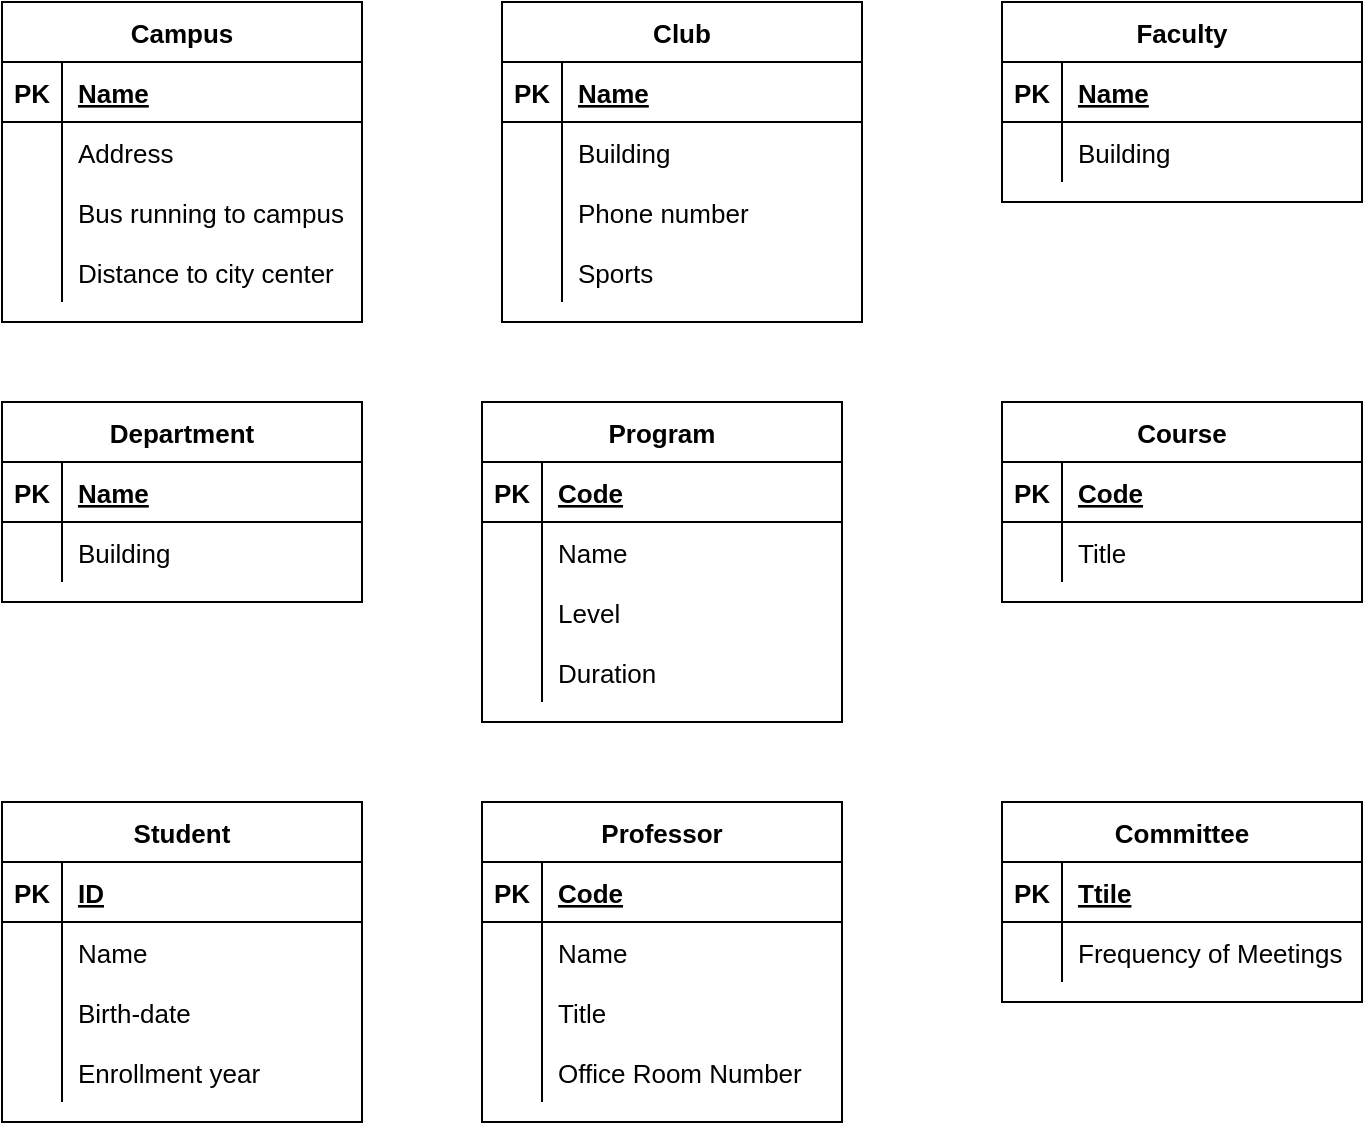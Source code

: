 <mxfile version="20.2.3" type="github" pages="2">
  <diagram id="R2lEEEUBdFMjLlhIrx00" name="Entities">
    <mxGraphModel dx="1497" dy="813" grid="1" gridSize="10" guides="1" tooltips="1" connect="1" arrows="1" fold="1" page="1" pageScale="1" pageWidth="850" pageHeight="1100" math="0" shadow="0" extFonts="Permanent Marker^https://fonts.googleapis.com/css?family=Permanent+Marker">
      <root>
        <mxCell id="0" />
        <mxCell id="1" parent="0" />
        <mxCell id="nJ3IUahJyryVHgACzlw3-1" value="Campus" style="shape=table;startSize=30;container=1;collapsible=1;childLayout=tableLayout;fixedRows=1;rowLines=0;fontStyle=1;align=center;resizeLast=1;fontSize=13;" vertex="1" parent="1">
          <mxGeometry x="40" y="80" width="180" height="160" as="geometry" />
        </mxCell>
        <mxCell id="nJ3IUahJyryVHgACzlw3-2" value="" style="shape=tableRow;horizontal=0;startSize=0;swimlaneHead=0;swimlaneBody=0;fillColor=none;collapsible=0;dropTarget=0;points=[[0,0.5],[1,0.5]];portConstraint=eastwest;top=0;left=0;right=0;bottom=1;fontSize=13;" vertex="1" parent="nJ3IUahJyryVHgACzlw3-1">
          <mxGeometry y="30" width="180" height="30" as="geometry" />
        </mxCell>
        <mxCell id="nJ3IUahJyryVHgACzlw3-3" value="PK" style="shape=partialRectangle;connectable=0;fillColor=none;top=0;left=0;bottom=0;right=0;fontStyle=1;overflow=hidden;fontSize=13;" vertex="1" parent="nJ3IUahJyryVHgACzlw3-2">
          <mxGeometry width="30" height="30" as="geometry">
            <mxRectangle width="30" height="30" as="alternateBounds" />
          </mxGeometry>
        </mxCell>
        <mxCell id="nJ3IUahJyryVHgACzlw3-4" value="Name" style="shape=partialRectangle;connectable=0;fillColor=none;top=0;left=0;bottom=0;right=0;align=left;spacingLeft=6;fontStyle=5;overflow=hidden;fontSize=13;" vertex="1" parent="nJ3IUahJyryVHgACzlw3-2">
          <mxGeometry x="30" width="150" height="30" as="geometry">
            <mxRectangle width="150" height="30" as="alternateBounds" />
          </mxGeometry>
        </mxCell>
        <mxCell id="nJ3IUahJyryVHgACzlw3-5" value="" style="shape=tableRow;horizontal=0;startSize=0;swimlaneHead=0;swimlaneBody=0;fillColor=none;collapsible=0;dropTarget=0;points=[[0,0.5],[1,0.5]];portConstraint=eastwest;top=0;left=0;right=0;bottom=0;fontSize=13;" vertex="1" parent="nJ3IUahJyryVHgACzlw3-1">
          <mxGeometry y="60" width="180" height="30" as="geometry" />
        </mxCell>
        <mxCell id="nJ3IUahJyryVHgACzlw3-6" value="" style="shape=partialRectangle;connectable=0;fillColor=none;top=0;left=0;bottom=0;right=0;editable=1;overflow=hidden;fontSize=13;" vertex="1" parent="nJ3IUahJyryVHgACzlw3-5">
          <mxGeometry width="30" height="30" as="geometry">
            <mxRectangle width="30" height="30" as="alternateBounds" />
          </mxGeometry>
        </mxCell>
        <mxCell id="nJ3IUahJyryVHgACzlw3-7" value="Address" style="shape=partialRectangle;connectable=0;fillColor=none;top=0;left=0;bottom=0;right=0;align=left;spacingLeft=6;overflow=hidden;fontSize=13;" vertex="1" parent="nJ3IUahJyryVHgACzlw3-5">
          <mxGeometry x="30" width="150" height="30" as="geometry">
            <mxRectangle width="150" height="30" as="alternateBounds" />
          </mxGeometry>
        </mxCell>
        <mxCell id="nJ3IUahJyryVHgACzlw3-8" value="" style="shape=tableRow;horizontal=0;startSize=0;swimlaneHead=0;swimlaneBody=0;fillColor=none;collapsible=0;dropTarget=0;points=[[0,0.5],[1,0.5]];portConstraint=eastwest;top=0;left=0;right=0;bottom=0;fontSize=13;" vertex="1" parent="nJ3IUahJyryVHgACzlw3-1">
          <mxGeometry y="90" width="180" height="30" as="geometry" />
        </mxCell>
        <mxCell id="nJ3IUahJyryVHgACzlw3-9" value="" style="shape=partialRectangle;connectable=0;fillColor=none;top=0;left=0;bottom=0;right=0;editable=1;overflow=hidden;fontSize=13;" vertex="1" parent="nJ3IUahJyryVHgACzlw3-8">
          <mxGeometry width="30" height="30" as="geometry">
            <mxRectangle width="30" height="30" as="alternateBounds" />
          </mxGeometry>
        </mxCell>
        <mxCell id="nJ3IUahJyryVHgACzlw3-10" value="Bus running to campus" style="shape=partialRectangle;connectable=0;fillColor=none;top=0;left=0;bottom=0;right=0;align=left;spacingLeft=6;overflow=hidden;fontSize=13;" vertex="1" parent="nJ3IUahJyryVHgACzlw3-8">
          <mxGeometry x="30" width="150" height="30" as="geometry">
            <mxRectangle width="150" height="30" as="alternateBounds" />
          </mxGeometry>
        </mxCell>
        <mxCell id="nJ3IUahJyryVHgACzlw3-11" value="" style="shape=tableRow;horizontal=0;startSize=0;swimlaneHead=0;swimlaneBody=0;fillColor=none;collapsible=0;dropTarget=0;points=[[0,0.5],[1,0.5]];portConstraint=eastwest;top=0;left=0;right=0;bottom=0;fontSize=13;" vertex="1" parent="nJ3IUahJyryVHgACzlw3-1">
          <mxGeometry y="120" width="180" height="30" as="geometry" />
        </mxCell>
        <mxCell id="nJ3IUahJyryVHgACzlw3-12" value="" style="shape=partialRectangle;connectable=0;fillColor=none;top=0;left=0;bottom=0;right=0;editable=1;overflow=hidden;fontSize=13;" vertex="1" parent="nJ3IUahJyryVHgACzlw3-11">
          <mxGeometry width="30" height="30" as="geometry">
            <mxRectangle width="30" height="30" as="alternateBounds" />
          </mxGeometry>
        </mxCell>
        <mxCell id="nJ3IUahJyryVHgACzlw3-13" value="Distance to city center" style="shape=partialRectangle;connectable=0;fillColor=none;top=0;left=0;bottom=0;right=0;align=left;spacingLeft=6;overflow=hidden;fontSize=13;" vertex="1" parent="nJ3IUahJyryVHgACzlw3-11">
          <mxGeometry x="30" width="150" height="30" as="geometry">
            <mxRectangle width="150" height="30" as="alternateBounds" />
          </mxGeometry>
        </mxCell>
        <mxCell id="nJ3IUahJyryVHgACzlw3-15" value="Club" style="shape=table;startSize=30;container=1;collapsible=1;childLayout=tableLayout;fixedRows=1;rowLines=0;fontStyle=1;align=center;resizeLast=1;fontSize=13;" vertex="1" parent="1">
          <mxGeometry x="290" y="80" width="180" height="160" as="geometry" />
        </mxCell>
        <mxCell id="nJ3IUahJyryVHgACzlw3-16" value="" style="shape=tableRow;horizontal=0;startSize=0;swimlaneHead=0;swimlaneBody=0;fillColor=none;collapsible=0;dropTarget=0;points=[[0,0.5],[1,0.5]];portConstraint=eastwest;top=0;left=0;right=0;bottom=1;fontSize=13;" vertex="1" parent="nJ3IUahJyryVHgACzlw3-15">
          <mxGeometry y="30" width="180" height="30" as="geometry" />
        </mxCell>
        <mxCell id="nJ3IUahJyryVHgACzlw3-17" value="PK" style="shape=partialRectangle;connectable=0;fillColor=none;top=0;left=0;bottom=0;right=0;fontStyle=1;overflow=hidden;fontSize=13;" vertex="1" parent="nJ3IUahJyryVHgACzlw3-16">
          <mxGeometry width="30" height="30" as="geometry">
            <mxRectangle width="30" height="30" as="alternateBounds" />
          </mxGeometry>
        </mxCell>
        <mxCell id="nJ3IUahJyryVHgACzlw3-18" value="Name" style="shape=partialRectangle;connectable=0;fillColor=none;top=0;left=0;bottom=0;right=0;align=left;spacingLeft=6;fontStyle=5;overflow=hidden;fontSize=13;" vertex="1" parent="nJ3IUahJyryVHgACzlw3-16">
          <mxGeometry x="30" width="150" height="30" as="geometry">
            <mxRectangle width="150" height="30" as="alternateBounds" />
          </mxGeometry>
        </mxCell>
        <mxCell id="nJ3IUahJyryVHgACzlw3-19" value="" style="shape=tableRow;horizontal=0;startSize=0;swimlaneHead=0;swimlaneBody=0;fillColor=none;collapsible=0;dropTarget=0;points=[[0,0.5],[1,0.5]];portConstraint=eastwest;top=0;left=0;right=0;bottom=0;fontSize=13;" vertex="1" parent="nJ3IUahJyryVHgACzlw3-15">
          <mxGeometry y="60" width="180" height="30" as="geometry" />
        </mxCell>
        <mxCell id="nJ3IUahJyryVHgACzlw3-20" value="" style="shape=partialRectangle;connectable=0;fillColor=none;top=0;left=0;bottom=0;right=0;editable=1;overflow=hidden;fontSize=13;" vertex="1" parent="nJ3IUahJyryVHgACzlw3-19">
          <mxGeometry width="30" height="30" as="geometry">
            <mxRectangle width="30" height="30" as="alternateBounds" />
          </mxGeometry>
        </mxCell>
        <mxCell id="nJ3IUahJyryVHgACzlw3-21" value="Building" style="shape=partialRectangle;connectable=0;fillColor=none;top=0;left=0;bottom=0;right=0;align=left;spacingLeft=6;overflow=hidden;fontSize=13;" vertex="1" parent="nJ3IUahJyryVHgACzlw3-19">
          <mxGeometry x="30" width="150" height="30" as="geometry">
            <mxRectangle width="150" height="30" as="alternateBounds" />
          </mxGeometry>
        </mxCell>
        <mxCell id="nJ3IUahJyryVHgACzlw3-22" value="" style="shape=tableRow;horizontal=0;startSize=0;swimlaneHead=0;swimlaneBody=0;fillColor=none;collapsible=0;dropTarget=0;points=[[0,0.5],[1,0.5]];portConstraint=eastwest;top=0;left=0;right=0;bottom=0;fontSize=13;" vertex="1" parent="nJ3IUahJyryVHgACzlw3-15">
          <mxGeometry y="90" width="180" height="30" as="geometry" />
        </mxCell>
        <mxCell id="nJ3IUahJyryVHgACzlw3-23" value="" style="shape=partialRectangle;connectable=0;fillColor=none;top=0;left=0;bottom=0;right=0;editable=1;overflow=hidden;fontSize=13;" vertex="1" parent="nJ3IUahJyryVHgACzlw3-22">
          <mxGeometry width="30" height="30" as="geometry">
            <mxRectangle width="30" height="30" as="alternateBounds" />
          </mxGeometry>
        </mxCell>
        <mxCell id="nJ3IUahJyryVHgACzlw3-24" value="Phone number" style="shape=partialRectangle;connectable=0;fillColor=none;top=0;left=0;bottom=0;right=0;align=left;spacingLeft=6;overflow=hidden;fontSize=13;" vertex="1" parent="nJ3IUahJyryVHgACzlw3-22">
          <mxGeometry x="30" width="150" height="30" as="geometry">
            <mxRectangle width="150" height="30" as="alternateBounds" />
          </mxGeometry>
        </mxCell>
        <mxCell id="nJ3IUahJyryVHgACzlw3-25" value="" style="shape=tableRow;horizontal=0;startSize=0;swimlaneHead=0;swimlaneBody=0;fillColor=none;collapsible=0;dropTarget=0;points=[[0,0.5],[1,0.5]];portConstraint=eastwest;top=0;left=0;right=0;bottom=0;fontSize=13;" vertex="1" parent="nJ3IUahJyryVHgACzlw3-15">
          <mxGeometry y="120" width="180" height="30" as="geometry" />
        </mxCell>
        <mxCell id="nJ3IUahJyryVHgACzlw3-26" value="" style="shape=partialRectangle;connectable=0;fillColor=none;top=0;left=0;bottom=0;right=0;editable=1;overflow=hidden;fontSize=13;" vertex="1" parent="nJ3IUahJyryVHgACzlw3-25">
          <mxGeometry width="30" height="30" as="geometry">
            <mxRectangle width="30" height="30" as="alternateBounds" />
          </mxGeometry>
        </mxCell>
        <mxCell id="nJ3IUahJyryVHgACzlw3-27" value="Sports" style="shape=partialRectangle;connectable=0;fillColor=none;top=0;left=0;bottom=0;right=0;align=left;spacingLeft=6;overflow=hidden;fontSize=13;" vertex="1" parent="nJ3IUahJyryVHgACzlw3-25">
          <mxGeometry x="30" width="150" height="30" as="geometry">
            <mxRectangle width="150" height="30" as="alternateBounds" />
          </mxGeometry>
        </mxCell>
        <mxCell id="nJ3IUahJyryVHgACzlw3-28" value="Faculty" style="shape=table;startSize=30;container=1;collapsible=1;childLayout=tableLayout;fixedRows=1;rowLines=0;fontStyle=1;align=center;resizeLast=1;fontSize=13;" vertex="1" parent="1">
          <mxGeometry x="540" y="80" width="180" height="100" as="geometry" />
        </mxCell>
        <mxCell id="nJ3IUahJyryVHgACzlw3-29" value="" style="shape=tableRow;horizontal=0;startSize=0;swimlaneHead=0;swimlaneBody=0;fillColor=none;collapsible=0;dropTarget=0;points=[[0,0.5],[1,0.5]];portConstraint=eastwest;top=0;left=0;right=0;bottom=1;fontSize=13;" vertex="1" parent="nJ3IUahJyryVHgACzlw3-28">
          <mxGeometry y="30" width="180" height="30" as="geometry" />
        </mxCell>
        <mxCell id="nJ3IUahJyryVHgACzlw3-30" value="PK" style="shape=partialRectangle;connectable=0;fillColor=none;top=0;left=0;bottom=0;right=0;fontStyle=1;overflow=hidden;fontSize=13;" vertex="1" parent="nJ3IUahJyryVHgACzlw3-29">
          <mxGeometry width="30" height="30" as="geometry">
            <mxRectangle width="30" height="30" as="alternateBounds" />
          </mxGeometry>
        </mxCell>
        <mxCell id="nJ3IUahJyryVHgACzlw3-31" value="Name" style="shape=partialRectangle;connectable=0;fillColor=none;top=0;left=0;bottom=0;right=0;align=left;spacingLeft=6;fontStyle=5;overflow=hidden;fontSize=13;" vertex="1" parent="nJ3IUahJyryVHgACzlw3-29">
          <mxGeometry x="30" width="150" height="30" as="geometry">
            <mxRectangle width="150" height="30" as="alternateBounds" />
          </mxGeometry>
        </mxCell>
        <mxCell id="nJ3IUahJyryVHgACzlw3-32" value="" style="shape=tableRow;horizontal=0;startSize=0;swimlaneHead=0;swimlaneBody=0;fillColor=none;collapsible=0;dropTarget=0;points=[[0,0.5],[1,0.5]];portConstraint=eastwest;top=0;left=0;right=0;bottom=0;fontSize=13;" vertex="1" parent="nJ3IUahJyryVHgACzlw3-28">
          <mxGeometry y="60" width="180" height="30" as="geometry" />
        </mxCell>
        <mxCell id="nJ3IUahJyryVHgACzlw3-33" value="" style="shape=partialRectangle;connectable=0;fillColor=none;top=0;left=0;bottom=0;right=0;editable=1;overflow=hidden;fontSize=13;" vertex="1" parent="nJ3IUahJyryVHgACzlw3-32">
          <mxGeometry width="30" height="30" as="geometry">
            <mxRectangle width="30" height="30" as="alternateBounds" />
          </mxGeometry>
        </mxCell>
        <mxCell id="nJ3IUahJyryVHgACzlw3-34" value="Building" style="shape=partialRectangle;connectable=0;fillColor=none;top=0;left=0;bottom=0;right=0;align=left;spacingLeft=6;overflow=hidden;fontSize=13;" vertex="1" parent="nJ3IUahJyryVHgACzlw3-32">
          <mxGeometry x="30" width="150" height="30" as="geometry">
            <mxRectangle width="150" height="30" as="alternateBounds" />
          </mxGeometry>
        </mxCell>
        <mxCell id="nJ3IUahJyryVHgACzlw3-41" value="Department" style="shape=table;startSize=30;container=1;collapsible=1;childLayout=tableLayout;fixedRows=1;rowLines=0;fontStyle=1;align=center;resizeLast=1;fontSize=13;" vertex="1" parent="1">
          <mxGeometry x="40" y="280" width="180" height="100" as="geometry" />
        </mxCell>
        <mxCell id="nJ3IUahJyryVHgACzlw3-42" value="" style="shape=tableRow;horizontal=0;startSize=0;swimlaneHead=0;swimlaneBody=0;fillColor=none;collapsible=0;dropTarget=0;points=[[0,0.5],[1,0.5]];portConstraint=eastwest;top=0;left=0;right=0;bottom=1;fontSize=13;" vertex="1" parent="nJ3IUahJyryVHgACzlw3-41">
          <mxGeometry y="30" width="180" height="30" as="geometry" />
        </mxCell>
        <mxCell id="nJ3IUahJyryVHgACzlw3-43" value="PK" style="shape=partialRectangle;connectable=0;fillColor=none;top=0;left=0;bottom=0;right=0;fontStyle=1;overflow=hidden;fontSize=13;" vertex="1" parent="nJ3IUahJyryVHgACzlw3-42">
          <mxGeometry width="30" height="30" as="geometry">
            <mxRectangle width="30" height="30" as="alternateBounds" />
          </mxGeometry>
        </mxCell>
        <mxCell id="nJ3IUahJyryVHgACzlw3-44" value="Name" style="shape=partialRectangle;connectable=0;fillColor=none;top=0;left=0;bottom=0;right=0;align=left;spacingLeft=6;fontStyle=5;overflow=hidden;fontSize=13;" vertex="1" parent="nJ3IUahJyryVHgACzlw3-42">
          <mxGeometry x="30" width="150" height="30" as="geometry">
            <mxRectangle width="150" height="30" as="alternateBounds" />
          </mxGeometry>
        </mxCell>
        <mxCell id="nJ3IUahJyryVHgACzlw3-45" value="" style="shape=tableRow;horizontal=0;startSize=0;swimlaneHead=0;swimlaneBody=0;fillColor=none;collapsible=0;dropTarget=0;points=[[0,0.5],[1,0.5]];portConstraint=eastwest;top=0;left=0;right=0;bottom=0;fontSize=13;" vertex="1" parent="nJ3IUahJyryVHgACzlw3-41">
          <mxGeometry y="60" width="180" height="30" as="geometry" />
        </mxCell>
        <mxCell id="nJ3IUahJyryVHgACzlw3-46" value="" style="shape=partialRectangle;connectable=0;fillColor=none;top=0;left=0;bottom=0;right=0;editable=1;overflow=hidden;fontSize=13;" vertex="1" parent="nJ3IUahJyryVHgACzlw3-45">
          <mxGeometry width="30" height="30" as="geometry">
            <mxRectangle width="30" height="30" as="alternateBounds" />
          </mxGeometry>
        </mxCell>
        <mxCell id="nJ3IUahJyryVHgACzlw3-47" value="Building" style="shape=partialRectangle;connectable=0;fillColor=none;top=0;left=0;bottom=0;right=0;align=left;spacingLeft=6;overflow=hidden;fontSize=13;" vertex="1" parent="nJ3IUahJyryVHgACzlw3-45">
          <mxGeometry x="30" width="150" height="30" as="geometry">
            <mxRectangle width="150" height="30" as="alternateBounds" />
          </mxGeometry>
        </mxCell>
        <mxCell id="nJ3IUahJyryVHgACzlw3-54" value="" style="shape=partialRectangle;connectable=0;fillColor=none;top=0;left=0;bottom=0;right=0;align=left;spacingLeft=6;overflow=hidden;fontSize=13;" vertex="1" parent="1">
          <mxGeometry x="80" y="410" width="150" height="30" as="geometry">
            <mxRectangle width="150" height="30" as="alternateBounds" />
          </mxGeometry>
        </mxCell>
        <mxCell id="nJ3IUahJyryVHgACzlw3-55" value="Program" style="shape=table;startSize=30;container=1;collapsible=1;childLayout=tableLayout;fixedRows=1;rowLines=0;fontStyle=1;align=center;resizeLast=1;fontSize=13;" vertex="1" parent="1">
          <mxGeometry x="280" y="280" width="180" height="160" as="geometry" />
        </mxCell>
        <mxCell id="nJ3IUahJyryVHgACzlw3-56" value="" style="shape=tableRow;horizontal=0;startSize=0;swimlaneHead=0;swimlaneBody=0;fillColor=none;collapsible=0;dropTarget=0;points=[[0,0.5],[1,0.5]];portConstraint=eastwest;top=0;left=0;right=0;bottom=1;fontSize=13;" vertex="1" parent="nJ3IUahJyryVHgACzlw3-55">
          <mxGeometry y="30" width="180" height="30" as="geometry" />
        </mxCell>
        <mxCell id="nJ3IUahJyryVHgACzlw3-57" value="PK" style="shape=partialRectangle;connectable=0;fillColor=none;top=0;left=0;bottom=0;right=0;fontStyle=1;overflow=hidden;fontSize=13;" vertex="1" parent="nJ3IUahJyryVHgACzlw3-56">
          <mxGeometry width="30" height="30" as="geometry">
            <mxRectangle width="30" height="30" as="alternateBounds" />
          </mxGeometry>
        </mxCell>
        <mxCell id="nJ3IUahJyryVHgACzlw3-58" value="Code" style="shape=partialRectangle;connectable=0;fillColor=none;top=0;left=0;bottom=0;right=0;align=left;spacingLeft=6;fontStyle=5;overflow=hidden;fontSize=13;" vertex="1" parent="nJ3IUahJyryVHgACzlw3-56">
          <mxGeometry x="30" width="150" height="30" as="geometry">
            <mxRectangle width="150" height="30" as="alternateBounds" />
          </mxGeometry>
        </mxCell>
        <mxCell id="nJ3IUahJyryVHgACzlw3-59" value="" style="shape=tableRow;horizontal=0;startSize=0;swimlaneHead=0;swimlaneBody=0;fillColor=none;collapsible=0;dropTarget=0;points=[[0,0.5],[1,0.5]];portConstraint=eastwest;top=0;left=0;right=0;bottom=0;fontSize=13;" vertex="1" parent="nJ3IUahJyryVHgACzlw3-55">
          <mxGeometry y="60" width="180" height="30" as="geometry" />
        </mxCell>
        <mxCell id="nJ3IUahJyryVHgACzlw3-60" value="" style="shape=partialRectangle;connectable=0;fillColor=none;top=0;left=0;bottom=0;right=0;editable=1;overflow=hidden;fontSize=13;" vertex="1" parent="nJ3IUahJyryVHgACzlw3-59">
          <mxGeometry width="30" height="30" as="geometry">
            <mxRectangle width="30" height="30" as="alternateBounds" />
          </mxGeometry>
        </mxCell>
        <mxCell id="nJ3IUahJyryVHgACzlw3-61" value="Name" style="shape=partialRectangle;connectable=0;fillColor=none;top=0;left=0;bottom=0;right=0;align=left;spacingLeft=6;overflow=hidden;fontSize=13;" vertex="1" parent="nJ3IUahJyryVHgACzlw3-59">
          <mxGeometry x="30" width="150" height="30" as="geometry">
            <mxRectangle width="150" height="30" as="alternateBounds" />
          </mxGeometry>
        </mxCell>
        <mxCell id="nJ3IUahJyryVHgACzlw3-62" value="" style="shape=tableRow;horizontal=0;startSize=0;swimlaneHead=0;swimlaneBody=0;fillColor=none;collapsible=0;dropTarget=0;points=[[0,0.5],[1,0.5]];portConstraint=eastwest;top=0;left=0;right=0;bottom=0;fontSize=13;" vertex="1" parent="nJ3IUahJyryVHgACzlw3-55">
          <mxGeometry y="90" width="180" height="30" as="geometry" />
        </mxCell>
        <mxCell id="nJ3IUahJyryVHgACzlw3-63" value="" style="shape=partialRectangle;connectable=0;fillColor=none;top=0;left=0;bottom=0;right=0;editable=1;overflow=hidden;fontSize=13;" vertex="1" parent="nJ3IUahJyryVHgACzlw3-62">
          <mxGeometry width="30" height="30" as="geometry">
            <mxRectangle width="30" height="30" as="alternateBounds" />
          </mxGeometry>
        </mxCell>
        <mxCell id="nJ3IUahJyryVHgACzlw3-64" value="Level" style="shape=partialRectangle;connectable=0;fillColor=none;top=0;left=0;bottom=0;right=0;align=left;spacingLeft=6;overflow=hidden;fontSize=13;" vertex="1" parent="nJ3IUahJyryVHgACzlw3-62">
          <mxGeometry x="30" width="150" height="30" as="geometry">
            <mxRectangle width="150" height="30" as="alternateBounds" />
          </mxGeometry>
        </mxCell>
        <mxCell id="nJ3IUahJyryVHgACzlw3-65" value="" style="shape=tableRow;horizontal=0;startSize=0;swimlaneHead=0;swimlaneBody=0;fillColor=none;collapsible=0;dropTarget=0;points=[[0,0.5],[1,0.5]];portConstraint=eastwest;top=0;left=0;right=0;bottom=0;fontSize=13;" vertex="1" parent="nJ3IUahJyryVHgACzlw3-55">
          <mxGeometry y="120" width="180" height="30" as="geometry" />
        </mxCell>
        <mxCell id="nJ3IUahJyryVHgACzlw3-66" value="" style="shape=partialRectangle;connectable=0;fillColor=none;top=0;left=0;bottom=0;right=0;editable=1;overflow=hidden;fontSize=13;" vertex="1" parent="nJ3IUahJyryVHgACzlw3-65">
          <mxGeometry width="30" height="30" as="geometry">
            <mxRectangle width="30" height="30" as="alternateBounds" />
          </mxGeometry>
        </mxCell>
        <mxCell id="nJ3IUahJyryVHgACzlw3-67" value="Duration" style="shape=partialRectangle;connectable=0;fillColor=none;top=0;left=0;bottom=0;right=0;align=left;spacingLeft=6;overflow=hidden;fontSize=13;" vertex="1" parent="nJ3IUahJyryVHgACzlw3-65">
          <mxGeometry x="30" width="150" height="30" as="geometry">
            <mxRectangle width="150" height="30" as="alternateBounds" />
          </mxGeometry>
        </mxCell>
        <mxCell id="nJ3IUahJyryVHgACzlw3-68" value="Course" style="shape=table;startSize=30;container=1;collapsible=1;childLayout=tableLayout;fixedRows=1;rowLines=0;fontStyle=1;align=center;resizeLast=1;fontSize=13;" vertex="1" parent="1">
          <mxGeometry x="540" y="280" width="180" height="100" as="geometry" />
        </mxCell>
        <mxCell id="nJ3IUahJyryVHgACzlw3-69" value="" style="shape=tableRow;horizontal=0;startSize=0;swimlaneHead=0;swimlaneBody=0;fillColor=none;collapsible=0;dropTarget=0;points=[[0,0.5],[1,0.5]];portConstraint=eastwest;top=0;left=0;right=0;bottom=1;fontSize=13;" vertex="1" parent="nJ3IUahJyryVHgACzlw3-68">
          <mxGeometry y="30" width="180" height="30" as="geometry" />
        </mxCell>
        <mxCell id="nJ3IUahJyryVHgACzlw3-70" value="PK" style="shape=partialRectangle;connectable=0;fillColor=none;top=0;left=0;bottom=0;right=0;fontStyle=1;overflow=hidden;fontSize=13;" vertex="1" parent="nJ3IUahJyryVHgACzlw3-69">
          <mxGeometry width="30" height="30" as="geometry">
            <mxRectangle width="30" height="30" as="alternateBounds" />
          </mxGeometry>
        </mxCell>
        <mxCell id="nJ3IUahJyryVHgACzlw3-71" value="Code" style="shape=partialRectangle;connectable=0;fillColor=none;top=0;left=0;bottom=0;right=0;align=left;spacingLeft=6;fontStyle=5;overflow=hidden;fontSize=13;" vertex="1" parent="nJ3IUahJyryVHgACzlw3-69">
          <mxGeometry x="30" width="150" height="30" as="geometry">
            <mxRectangle width="150" height="30" as="alternateBounds" />
          </mxGeometry>
        </mxCell>
        <mxCell id="nJ3IUahJyryVHgACzlw3-72" value="" style="shape=tableRow;horizontal=0;startSize=0;swimlaneHead=0;swimlaneBody=0;fillColor=none;collapsible=0;dropTarget=0;points=[[0,0.5],[1,0.5]];portConstraint=eastwest;top=0;left=0;right=0;bottom=0;fontSize=13;" vertex="1" parent="nJ3IUahJyryVHgACzlw3-68">
          <mxGeometry y="60" width="180" height="30" as="geometry" />
        </mxCell>
        <mxCell id="nJ3IUahJyryVHgACzlw3-73" value="" style="shape=partialRectangle;connectable=0;fillColor=none;top=0;left=0;bottom=0;right=0;editable=1;overflow=hidden;fontSize=13;" vertex="1" parent="nJ3IUahJyryVHgACzlw3-72">
          <mxGeometry width="30" height="30" as="geometry">
            <mxRectangle width="30" height="30" as="alternateBounds" />
          </mxGeometry>
        </mxCell>
        <mxCell id="nJ3IUahJyryVHgACzlw3-74" value="Title" style="shape=partialRectangle;connectable=0;fillColor=none;top=0;left=0;bottom=0;right=0;align=left;spacingLeft=6;overflow=hidden;fontSize=13;" vertex="1" parent="nJ3IUahJyryVHgACzlw3-72">
          <mxGeometry x="30" width="150" height="30" as="geometry">
            <mxRectangle width="150" height="30" as="alternateBounds" />
          </mxGeometry>
        </mxCell>
        <mxCell id="nJ3IUahJyryVHgACzlw3-81" value="Student" style="shape=table;startSize=30;container=1;collapsible=1;childLayout=tableLayout;fixedRows=1;rowLines=0;fontStyle=1;align=center;resizeLast=1;fontSize=13;" vertex="1" parent="1">
          <mxGeometry x="40" y="480" width="180" height="160" as="geometry" />
        </mxCell>
        <mxCell id="nJ3IUahJyryVHgACzlw3-82" value="" style="shape=tableRow;horizontal=0;startSize=0;swimlaneHead=0;swimlaneBody=0;fillColor=none;collapsible=0;dropTarget=0;points=[[0,0.5],[1,0.5]];portConstraint=eastwest;top=0;left=0;right=0;bottom=1;fontSize=13;" vertex="1" parent="nJ3IUahJyryVHgACzlw3-81">
          <mxGeometry y="30" width="180" height="30" as="geometry" />
        </mxCell>
        <mxCell id="nJ3IUahJyryVHgACzlw3-83" value="PK" style="shape=partialRectangle;connectable=0;fillColor=none;top=0;left=0;bottom=0;right=0;fontStyle=1;overflow=hidden;fontSize=13;" vertex="1" parent="nJ3IUahJyryVHgACzlw3-82">
          <mxGeometry width="30" height="30" as="geometry">
            <mxRectangle width="30" height="30" as="alternateBounds" />
          </mxGeometry>
        </mxCell>
        <mxCell id="nJ3IUahJyryVHgACzlw3-84" value="ID" style="shape=partialRectangle;connectable=0;fillColor=none;top=0;left=0;bottom=0;right=0;align=left;spacingLeft=6;fontStyle=5;overflow=hidden;fontSize=13;" vertex="1" parent="nJ3IUahJyryVHgACzlw3-82">
          <mxGeometry x="30" width="150" height="30" as="geometry">
            <mxRectangle width="150" height="30" as="alternateBounds" />
          </mxGeometry>
        </mxCell>
        <mxCell id="nJ3IUahJyryVHgACzlw3-85" value="" style="shape=tableRow;horizontal=0;startSize=0;swimlaneHead=0;swimlaneBody=0;fillColor=none;collapsible=0;dropTarget=0;points=[[0,0.5],[1,0.5]];portConstraint=eastwest;top=0;left=0;right=0;bottom=0;fontSize=13;" vertex="1" parent="nJ3IUahJyryVHgACzlw3-81">
          <mxGeometry y="60" width="180" height="30" as="geometry" />
        </mxCell>
        <mxCell id="nJ3IUahJyryVHgACzlw3-86" value="" style="shape=partialRectangle;connectable=0;fillColor=none;top=0;left=0;bottom=0;right=0;editable=1;overflow=hidden;fontSize=13;" vertex="1" parent="nJ3IUahJyryVHgACzlw3-85">
          <mxGeometry width="30" height="30" as="geometry">
            <mxRectangle width="30" height="30" as="alternateBounds" />
          </mxGeometry>
        </mxCell>
        <mxCell id="nJ3IUahJyryVHgACzlw3-87" value="Name" style="shape=partialRectangle;connectable=0;fillColor=none;top=0;left=0;bottom=0;right=0;align=left;spacingLeft=6;overflow=hidden;fontSize=13;" vertex="1" parent="nJ3IUahJyryVHgACzlw3-85">
          <mxGeometry x="30" width="150" height="30" as="geometry">
            <mxRectangle width="150" height="30" as="alternateBounds" />
          </mxGeometry>
        </mxCell>
        <mxCell id="nJ3IUahJyryVHgACzlw3-88" value="" style="shape=tableRow;horizontal=0;startSize=0;swimlaneHead=0;swimlaneBody=0;fillColor=none;collapsible=0;dropTarget=0;points=[[0,0.5],[1,0.5]];portConstraint=eastwest;top=0;left=0;right=0;bottom=0;fontSize=13;" vertex="1" parent="nJ3IUahJyryVHgACzlw3-81">
          <mxGeometry y="90" width="180" height="30" as="geometry" />
        </mxCell>
        <mxCell id="nJ3IUahJyryVHgACzlw3-89" value="" style="shape=partialRectangle;connectable=0;fillColor=none;top=0;left=0;bottom=0;right=0;editable=1;overflow=hidden;fontSize=13;" vertex="1" parent="nJ3IUahJyryVHgACzlw3-88">
          <mxGeometry width="30" height="30" as="geometry">
            <mxRectangle width="30" height="30" as="alternateBounds" />
          </mxGeometry>
        </mxCell>
        <mxCell id="nJ3IUahJyryVHgACzlw3-90" value="Birth-date" style="shape=partialRectangle;connectable=0;fillColor=none;top=0;left=0;bottom=0;right=0;align=left;spacingLeft=6;overflow=hidden;fontSize=13;" vertex="1" parent="nJ3IUahJyryVHgACzlw3-88">
          <mxGeometry x="30" width="150" height="30" as="geometry">
            <mxRectangle width="150" height="30" as="alternateBounds" />
          </mxGeometry>
        </mxCell>
        <mxCell id="nJ3IUahJyryVHgACzlw3-91" value="" style="shape=tableRow;horizontal=0;startSize=0;swimlaneHead=0;swimlaneBody=0;fillColor=none;collapsible=0;dropTarget=0;points=[[0,0.5],[1,0.5]];portConstraint=eastwest;top=0;left=0;right=0;bottom=0;fontSize=13;" vertex="1" parent="nJ3IUahJyryVHgACzlw3-81">
          <mxGeometry y="120" width="180" height="30" as="geometry" />
        </mxCell>
        <mxCell id="nJ3IUahJyryVHgACzlw3-92" value="" style="shape=partialRectangle;connectable=0;fillColor=none;top=0;left=0;bottom=0;right=0;editable=1;overflow=hidden;fontSize=13;" vertex="1" parent="nJ3IUahJyryVHgACzlw3-91">
          <mxGeometry width="30" height="30" as="geometry">
            <mxRectangle width="30" height="30" as="alternateBounds" />
          </mxGeometry>
        </mxCell>
        <mxCell id="nJ3IUahJyryVHgACzlw3-93" value="Enrollment year" style="shape=partialRectangle;connectable=0;fillColor=none;top=0;left=0;bottom=0;right=0;align=left;spacingLeft=6;overflow=hidden;fontSize=13;" vertex="1" parent="nJ3IUahJyryVHgACzlw3-91">
          <mxGeometry x="30" width="150" height="30" as="geometry">
            <mxRectangle width="150" height="30" as="alternateBounds" />
          </mxGeometry>
        </mxCell>
        <mxCell id="nJ3IUahJyryVHgACzlw3-95" value="Professor" style="shape=table;startSize=30;container=1;collapsible=1;childLayout=tableLayout;fixedRows=1;rowLines=0;fontStyle=1;align=center;resizeLast=1;fontSize=13;" vertex="1" parent="1">
          <mxGeometry x="280" y="480" width="180" height="160" as="geometry" />
        </mxCell>
        <mxCell id="nJ3IUahJyryVHgACzlw3-96" value="" style="shape=tableRow;horizontal=0;startSize=0;swimlaneHead=0;swimlaneBody=0;fillColor=none;collapsible=0;dropTarget=0;points=[[0,0.5],[1,0.5]];portConstraint=eastwest;top=0;left=0;right=0;bottom=1;fontSize=13;" vertex="1" parent="nJ3IUahJyryVHgACzlw3-95">
          <mxGeometry y="30" width="180" height="30" as="geometry" />
        </mxCell>
        <mxCell id="nJ3IUahJyryVHgACzlw3-97" value="PK" style="shape=partialRectangle;connectable=0;fillColor=none;top=0;left=0;bottom=0;right=0;fontStyle=1;overflow=hidden;fontSize=13;" vertex="1" parent="nJ3IUahJyryVHgACzlw3-96">
          <mxGeometry width="30" height="30" as="geometry">
            <mxRectangle width="30" height="30" as="alternateBounds" />
          </mxGeometry>
        </mxCell>
        <mxCell id="nJ3IUahJyryVHgACzlw3-98" value="Code" style="shape=partialRectangle;connectable=0;fillColor=none;top=0;left=0;bottom=0;right=0;align=left;spacingLeft=6;fontStyle=5;overflow=hidden;fontSize=13;" vertex="1" parent="nJ3IUahJyryVHgACzlw3-96">
          <mxGeometry x="30" width="150" height="30" as="geometry">
            <mxRectangle width="150" height="30" as="alternateBounds" />
          </mxGeometry>
        </mxCell>
        <mxCell id="nJ3IUahJyryVHgACzlw3-99" value="" style="shape=tableRow;horizontal=0;startSize=0;swimlaneHead=0;swimlaneBody=0;fillColor=none;collapsible=0;dropTarget=0;points=[[0,0.5],[1,0.5]];portConstraint=eastwest;top=0;left=0;right=0;bottom=0;fontSize=13;" vertex="1" parent="nJ3IUahJyryVHgACzlw3-95">
          <mxGeometry y="60" width="180" height="30" as="geometry" />
        </mxCell>
        <mxCell id="nJ3IUahJyryVHgACzlw3-100" value="" style="shape=partialRectangle;connectable=0;fillColor=none;top=0;left=0;bottom=0;right=0;editable=1;overflow=hidden;fontSize=13;" vertex="1" parent="nJ3IUahJyryVHgACzlw3-99">
          <mxGeometry width="30" height="30" as="geometry">
            <mxRectangle width="30" height="30" as="alternateBounds" />
          </mxGeometry>
        </mxCell>
        <mxCell id="nJ3IUahJyryVHgACzlw3-101" value="Name" style="shape=partialRectangle;connectable=0;fillColor=none;top=0;left=0;bottom=0;right=0;align=left;spacingLeft=6;overflow=hidden;fontSize=13;" vertex="1" parent="nJ3IUahJyryVHgACzlw3-99">
          <mxGeometry x="30" width="150" height="30" as="geometry">
            <mxRectangle width="150" height="30" as="alternateBounds" />
          </mxGeometry>
        </mxCell>
        <mxCell id="nJ3IUahJyryVHgACzlw3-102" value="" style="shape=tableRow;horizontal=0;startSize=0;swimlaneHead=0;swimlaneBody=0;fillColor=none;collapsible=0;dropTarget=0;points=[[0,0.5],[1,0.5]];portConstraint=eastwest;top=0;left=0;right=0;bottom=0;fontSize=13;" vertex="1" parent="nJ3IUahJyryVHgACzlw3-95">
          <mxGeometry y="90" width="180" height="30" as="geometry" />
        </mxCell>
        <mxCell id="nJ3IUahJyryVHgACzlw3-103" value="" style="shape=partialRectangle;connectable=0;fillColor=none;top=0;left=0;bottom=0;right=0;editable=1;overflow=hidden;fontSize=13;" vertex="1" parent="nJ3IUahJyryVHgACzlw3-102">
          <mxGeometry width="30" height="30" as="geometry">
            <mxRectangle width="30" height="30" as="alternateBounds" />
          </mxGeometry>
        </mxCell>
        <mxCell id="nJ3IUahJyryVHgACzlw3-104" value="Title" style="shape=partialRectangle;connectable=0;fillColor=none;top=0;left=0;bottom=0;right=0;align=left;spacingLeft=6;overflow=hidden;fontSize=13;" vertex="1" parent="nJ3IUahJyryVHgACzlw3-102">
          <mxGeometry x="30" width="150" height="30" as="geometry">
            <mxRectangle width="150" height="30" as="alternateBounds" />
          </mxGeometry>
        </mxCell>
        <mxCell id="nJ3IUahJyryVHgACzlw3-105" value="" style="shape=tableRow;horizontal=0;startSize=0;swimlaneHead=0;swimlaneBody=0;fillColor=none;collapsible=0;dropTarget=0;points=[[0,0.5],[1,0.5]];portConstraint=eastwest;top=0;left=0;right=0;bottom=0;fontSize=13;" vertex="1" parent="nJ3IUahJyryVHgACzlw3-95">
          <mxGeometry y="120" width="180" height="30" as="geometry" />
        </mxCell>
        <mxCell id="nJ3IUahJyryVHgACzlw3-106" value="" style="shape=partialRectangle;connectable=0;fillColor=none;top=0;left=0;bottom=0;right=0;editable=1;overflow=hidden;fontSize=13;" vertex="1" parent="nJ3IUahJyryVHgACzlw3-105">
          <mxGeometry width="30" height="30" as="geometry">
            <mxRectangle width="30" height="30" as="alternateBounds" />
          </mxGeometry>
        </mxCell>
        <mxCell id="nJ3IUahJyryVHgACzlw3-107" value="Office Room Number" style="shape=partialRectangle;connectable=0;fillColor=none;top=0;left=0;bottom=0;right=0;align=left;spacingLeft=6;overflow=hidden;fontSize=13;" vertex="1" parent="nJ3IUahJyryVHgACzlw3-105">
          <mxGeometry x="30" width="150" height="30" as="geometry">
            <mxRectangle width="150" height="30" as="alternateBounds" />
          </mxGeometry>
        </mxCell>
        <mxCell id="nJ3IUahJyryVHgACzlw3-108" value="Committee" style="shape=table;startSize=30;container=1;collapsible=1;childLayout=tableLayout;fixedRows=1;rowLines=0;fontStyle=1;align=center;resizeLast=1;fontSize=13;" vertex="1" parent="1">
          <mxGeometry x="540" y="480" width="180" height="100" as="geometry" />
        </mxCell>
        <mxCell id="nJ3IUahJyryVHgACzlw3-109" value="" style="shape=tableRow;horizontal=0;startSize=0;swimlaneHead=0;swimlaneBody=0;fillColor=none;collapsible=0;dropTarget=0;points=[[0,0.5],[1,0.5]];portConstraint=eastwest;top=0;left=0;right=0;bottom=1;fontSize=13;" vertex="1" parent="nJ3IUahJyryVHgACzlw3-108">
          <mxGeometry y="30" width="180" height="30" as="geometry" />
        </mxCell>
        <mxCell id="nJ3IUahJyryVHgACzlw3-110" value="PK" style="shape=partialRectangle;connectable=0;fillColor=none;top=0;left=0;bottom=0;right=0;fontStyle=1;overflow=hidden;fontSize=13;" vertex="1" parent="nJ3IUahJyryVHgACzlw3-109">
          <mxGeometry width="30" height="30" as="geometry">
            <mxRectangle width="30" height="30" as="alternateBounds" />
          </mxGeometry>
        </mxCell>
        <mxCell id="nJ3IUahJyryVHgACzlw3-111" value="Ttile" style="shape=partialRectangle;connectable=0;fillColor=none;top=0;left=0;bottom=0;right=0;align=left;spacingLeft=6;fontStyle=5;overflow=hidden;fontSize=13;" vertex="1" parent="nJ3IUahJyryVHgACzlw3-109">
          <mxGeometry x="30" width="150" height="30" as="geometry">
            <mxRectangle width="150" height="30" as="alternateBounds" />
          </mxGeometry>
        </mxCell>
        <mxCell id="nJ3IUahJyryVHgACzlw3-112" value="" style="shape=tableRow;horizontal=0;startSize=0;swimlaneHead=0;swimlaneBody=0;fillColor=none;collapsible=0;dropTarget=0;points=[[0,0.5],[1,0.5]];portConstraint=eastwest;top=0;left=0;right=0;bottom=0;fontSize=13;" vertex="1" parent="nJ3IUahJyryVHgACzlw3-108">
          <mxGeometry y="60" width="180" height="30" as="geometry" />
        </mxCell>
        <mxCell id="nJ3IUahJyryVHgACzlw3-113" value="" style="shape=partialRectangle;connectable=0;fillColor=none;top=0;left=0;bottom=0;right=0;editable=1;overflow=hidden;fontSize=13;" vertex="1" parent="nJ3IUahJyryVHgACzlw3-112">
          <mxGeometry width="30" height="30" as="geometry">
            <mxRectangle width="30" height="30" as="alternateBounds" />
          </mxGeometry>
        </mxCell>
        <mxCell id="nJ3IUahJyryVHgACzlw3-114" value="Frequency of Meetings" style="shape=partialRectangle;connectable=0;fillColor=none;top=0;left=0;bottom=0;right=0;align=left;spacingLeft=6;overflow=hidden;fontSize=13;" vertex="1" parent="nJ3IUahJyryVHgACzlw3-112">
          <mxGeometry x="30" width="150" height="30" as="geometry">
            <mxRectangle width="150" height="30" as="alternateBounds" />
          </mxGeometry>
        </mxCell>
      </root>
    </mxGraphModel>
  </diagram>
  <diagram name="ERD" id="1MRgPrWNQB6fRg67GCJt">
    <mxGraphModel dx="1896" dy="1029" grid="1" gridSize="10" guides="1" tooltips="1" connect="1" arrows="1" fold="1" page="1" pageScale="1" pageWidth="850" pageHeight="1100" math="0" shadow="0" extFonts="Permanent Marker^https://fonts.googleapis.com/css?family=Permanent+Marker">
      <root>
        <mxCell id="Xft-2mAj_p4ytydWRmVg-0" />
        <mxCell id="Xft-2mAj_p4ytydWRmVg-1" parent="Xft-2mAj_p4ytydWRmVg-0" />
        <mxCell id="Xft-2mAj_p4ytydWRmVg-2" value="Campus" style="shape=table;startSize=30;container=1;collapsible=1;childLayout=tableLayout;fixedRows=1;rowLines=0;fontStyle=1;align=center;resizeLast=1;fontSize=13;" vertex="1" parent="Xft-2mAj_p4ytydWRmVg-1">
          <mxGeometry x="390" y="80" width="180" height="160" as="geometry" />
        </mxCell>
        <mxCell id="Xft-2mAj_p4ytydWRmVg-3" value="" style="shape=tableRow;horizontal=0;startSize=0;swimlaneHead=0;swimlaneBody=0;fillColor=none;collapsible=0;dropTarget=0;points=[[0,0.5],[1,0.5]];portConstraint=eastwest;top=0;left=0;right=0;bottom=1;fontSize=13;" vertex="1" parent="Xft-2mAj_p4ytydWRmVg-2">
          <mxGeometry y="30" width="180" height="30" as="geometry" />
        </mxCell>
        <mxCell id="Xft-2mAj_p4ytydWRmVg-4" value="PK" style="shape=partialRectangle;connectable=0;fillColor=none;top=0;left=0;bottom=0;right=0;fontStyle=1;overflow=hidden;fontSize=13;" vertex="1" parent="Xft-2mAj_p4ytydWRmVg-3">
          <mxGeometry width="30" height="30" as="geometry">
            <mxRectangle width="30" height="30" as="alternateBounds" />
          </mxGeometry>
        </mxCell>
        <mxCell id="Xft-2mAj_p4ytydWRmVg-5" value="Name" style="shape=partialRectangle;connectable=0;fillColor=none;top=0;left=0;bottom=0;right=0;align=left;spacingLeft=6;fontStyle=5;overflow=hidden;fontSize=13;" vertex="1" parent="Xft-2mAj_p4ytydWRmVg-3">
          <mxGeometry x="30" width="150" height="30" as="geometry">
            <mxRectangle width="150" height="30" as="alternateBounds" />
          </mxGeometry>
        </mxCell>
        <mxCell id="Xft-2mAj_p4ytydWRmVg-6" value="" style="shape=tableRow;horizontal=0;startSize=0;swimlaneHead=0;swimlaneBody=0;fillColor=none;collapsible=0;dropTarget=0;points=[[0,0.5],[1,0.5]];portConstraint=eastwest;top=0;left=0;right=0;bottom=0;fontSize=13;" vertex="1" parent="Xft-2mAj_p4ytydWRmVg-2">
          <mxGeometry y="60" width="180" height="30" as="geometry" />
        </mxCell>
        <mxCell id="Xft-2mAj_p4ytydWRmVg-7" value="" style="shape=partialRectangle;connectable=0;fillColor=none;top=0;left=0;bottom=0;right=0;editable=1;overflow=hidden;fontSize=13;" vertex="1" parent="Xft-2mAj_p4ytydWRmVg-6">
          <mxGeometry width="30" height="30" as="geometry">
            <mxRectangle width="30" height="30" as="alternateBounds" />
          </mxGeometry>
        </mxCell>
        <mxCell id="Xft-2mAj_p4ytydWRmVg-8" value="Address" style="shape=partialRectangle;connectable=0;fillColor=none;top=0;left=0;bottom=0;right=0;align=left;spacingLeft=6;overflow=hidden;fontSize=13;" vertex="1" parent="Xft-2mAj_p4ytydWRmVg-6">
          <mxGeometry x="30" width="150" height="30" as="geometry">
            <mxRectangle width="150" height="30" as="alternateBounds" />
          </mxGeometry>
        </mxCell>
        <mxCell id="Xft-2mAj_p4ytydWRmVg-9" value="" style="shape=tableRow;horizontal=0;startSize=0;swimlaneHead=0;swimlaneBody=0;fillColor=none;collapsible=0;dropTarget=0;points=[[0,0.5],[1,0.5]];portConstraint=eastwest;top=0;left=0;right=0;bottom=0;fontSize=13;" vertex="1" parent="Xft-2mAj_p4ytydWRmVg-2">
          <mxGeometry y="90" width="180" height="30" as="geometry" />
        </mxCell>
        <mxCell id="Xft-2mAj_p4ytydWRmVg-10" value="" style="shape=partialRectangle;connectable=0;fillColor=none;top=0;left=0;bottom=0;right=0;editable=1;overflow=hidden;fontSize=13;" vertex="1" parent="Xft-2mAj_p4ytydWRmVg-9">
          <mxGeometry width="30" height="30" as="geometry">
            <mxRectangle width="30" height="30" as="alternateBounds" />
          </mxGeometry>
        </mxCell>
        <mxCell id="Xft-2mAj_p4ytydWRmVg-11" value="Bus running to campus" style="shape=partialRectangle;connectable=0;fillColor=none;top=0;left=0;bottom=0;right=0;align=left;spacingLeft=6;overflow=hidden;fontSize=13;" vertex="1" parent="Xft-2mAj_p4ytydWRmVg-9">
          <mxGeometry x="30" width="150" height="30" as="geometry">
            <mxRectangle width="150" height="30" as="alternateBounds" />
          </mxGeometry>
        </mxCell>
        <mxCell id="Xft-2mAj_p4ytydWRmVg-12" value="" style="shape=tableRow;horizontal=0;startSize=0;swimlaneHead=0;swimlaneBody=0;fillColor=none;collapsible=0;dropTarget=0;points=[[0,0.5],[1,0.5]];portConstraint=eastwest;top=0;left=0;right=0;bottom=0;fontSize=13;" vertex="1" parent="Xft-2mAj_p4ytydWRmVg-2">
          <mxGeometry y="120" width="180" height="30" as="geometry" />
        </mxCell>
        <mxCell id="Xft-2mAj_p4ytydWRmVg-13" value="" style="shape=partialRectangle;connectable=0;fillColor=none;top=0;left=0;bottom=0;right=0;editable=1;overflow=hidden;fontSize=13;" vertex="1" parent="Xft-2mAj_p4ytydWRmVg-12">
          <mxGeometry width="30" height="30" as="geometry">
            <mxRectangle width="30" height="30" as="alternateBounds" />
          </mxGeometry>
        </mxCell>
        <mxCell id="Xft-2mAj_p4ytydWRmVg-14" value="Distance to city center" style="shape=partialRectangle;connectable=0;fillColor=none;top=0;left=0;bottom=0;right=0;align=left;spacingLeft=6;overflow=hidden;fontSize=13;" vertex="1" parent="Xft-2mAj_p4ytydWRmVg-12">
          <mxGeometry x="30" width="150" height="30" as="geometry">
            <mxRectangle width="150" height="30" as="alternateBounds" />
          </mxGeometry>
        </mxCell>
        <mxCell id="Xft-2mAj_p4ytydWRmVg-15" value="Club" style="shape=table;startSize=30;container=1;collapsible=1;childLayout=tableLayout;fixedRows=1;rowLines=0;fontStyle=1;align=center;resizeLast=1;fontSize=13;" vertex="1" parent="Xft-2mAj_p4ytydWRmVg-1">
          <mxGeometry x="655" y="80" width="180" height="160" as="geometry" />
        </mxCell>
        <mxCell id="Xft-2mAj_p4ytydWRmVg-16" value="" style="shape=tableRow;horizontal=0;startSize=0;swimlaneHead=0;swimlaneBody=0;fillColor=none;collapsible=0;dropTarget=0;points=[[0,0.5],[1,0.5]];portConstraint=eastwest;top=0;left=0;right=0;bottom=1;fontSize=13;" vertex="1" parent="Xft-2mAj_p4ytydWRmVg-15">
          <mxGeometry y="30" width="180" height="30" as="geometry" />
        </mxCell>
        <mxCell id="Xft-2mAj_p4ytydWRmVg-17" value="PK" style="shape=partialRectangle;connectable=0;fillColor=none;top=0;left=0;bottom=0;right=0;fontStyle=1;overflow=hidden;fontSize=13;" vertex="1" parent="Xft-2mAj_p4ytydWRmVg-16">
          <mxGeometry width="30" height="30" as="geometry">
            <mxRectangle width="30" height="30" as="alternateBounds" />
          </mxGeometry>
        </mxCell>
        <mxCell id="Xft-2mAj_p4ytydWRmVg-18" value="Name" style="shape=partialRectangle;connectable=0;fillColor=none;top=0;left=0;bottom=0;right=0;align=left;spacingLeft=6;fontStyle=5;overflow=hidden;fontSize=13;" vertex="1" parent="Xft-2mAj_p4ytydWRmVg-16">
          <mxGeometry x="30" width="150" height="30" as="geometry">
            <mxRectangle width="150" height="30" as="alternateBounds" />
          </mxGeometry>
        </mxCell>
        <mxCell id="Xft-2mAj_p4ytydWRmVg-19" value="" style="shape=tableRow;horizontal=0;startSize=0;swimlaneHead=0;swimlaneBody=0;fillColor=none;collapsible=0;dropTarget=0;points=[[0,0.5],[1,0.5]];portConstraint=eastwest;top=0;left=0;right=0;bottom=0;fontSize=13;" vertex="1" parent="Xft-2mAj_p4ytydWRmVg-15">
          <mxGeometry y="60" width="180" height="30" as="geometry" />
        </mxCell>
        <mxCell id="Xft-2mAj_p4ytydWRmVg-20" value="" style="shape=partialRectangle;connectable=0;fillColor=none;top=0;left=0;bottom=0;right=0;editable=1;overflow=hidden;fontSize=13;" vertex="1" parent="Xft-2mAj_p4ytydWRmVg-19">
          <mxGeometry width="30" height="30" as="geometry">
            <mxRectangle width="30" height="30" as="alternateBounds" />
          </mxGeometry>
        </mxCell>
        <mxCell id="Xft-2mAj_p4ytydWRmVg-21" value="Building" style="shape=partialRectangle;connectable=0;fillColor=none;top=0;left=0;bottom=0;right=0;align=left;spacingLeft=6;overflow=hidden;fontSize=13;" vertex="1" parent="Xft-2mAj_p4ytydWRmVg-19">
          <mxGeometry x="30" width="150" height="30" as="geometry">
            <mxRectangle width="150" height="30" as="alternateBounds" />
          </mxGeometry>
        </mxCell>
        <mxCell id="Xft-2mAj_p4ytydWRmVg-22" value="" style="shape=tableRow;horizontal=0;startSize=0;swimlaneHead=0;swimlaneBody=0;fillColor=none;collapsible=0;dropTarget=0;points=[[0,0.5],[1,0.5]];portConstraint=eastwest;top=0;left=0;right=0;bottom=0;fontSize=13;" vertex="1" parent="Xft-2mAj_p4ytydWRmVg-15">
          <mxGeometry y="90" width="180" height="30" as="geometry" />
        </mxCell>
        <mxCell id="Xft-2mAj_p4ytydWRmVg-23" value="" style="shape=partialRectangle;connectable=0;fillColor=none;top=0;left=0;bottom=0;right=0;editable=1;overflow=hidden;fontSize=13;" vertex="1" parent="Xft-2mAj_p4ytydWRmVg-22">
          <mxGeometry width="30" height="30" as="geometry">
            <mxRectangle width="30" height="30" as="alternateBounds" />
          </mxGeometry>
        </mxCell>
        <mxCell id="Xft-2mAj_p4ytydWRmVg-24" value="Phone number" style="shape=partialRectangle;connectable=0;fillColor=none;top=0;left=0;bottom=0;right=0;align=left;spacingLeft=6;overflow=hidden;fontSize=13;" vertex="1" parent="Xft-2mAj_p4ytydWRmVg-22">
          <mxGeometry x="30" width="150" height="30" as="geometry">
            <mxRectangle width="150" height="30" as="alternateBounds" />
          </mxGeometry>
        </mxCell>
        <mxCell id="Xft-2mAj_p4ytydWRmVg-25" value="" style="shape=tableRow;horizontal=0;startSize=0;swimlaneHead=0;swimlaneBody=0;fillColor=none;collapsible=0;dropTarget=0;points=[[0,0.5],[1,0.5]];portConstraint=eastwest;top=0;left=0;right=0;bottom=0;fontSize=13;" vertex="1" parent="Xft-2mAj_p4ytydWRmVg-15">
          <mxGeometry y="120" width="180" height="30" as="geometry" />
        </mxCell>
        <mxCell id="Xft-2mAj_p4ytydWRmVg-26" value="" style="shape=partialRectangle;connectable=0;fillColor=none;top=0;left=0;bottom=0;right=0;editable=1;overflow=hidden;fontSize=13;" vertex="1" parent="Xft-2mAj_p4ytydWRmVg-25">
          <mxGeometry width="30" height="30" as="geometry">
            <mxRectangle width="30" height="30" as="alternateBounds" />
          </mxGeometry>
        </mxCell>
        <mxCell id="Xft-2mAj_p4ytydWRmVg-27" value="Sports" style="shape=partialRectangle;connectable=0;fillColor=none;top=0;left=0;bottom=0;right=0;align=left;spacingLeft=6;overflow=hidden;fontSize=13;" vertex="1" parent="Xft-2mAj_p4ytydWRmVg-25">
          <mxGeometry x="30" width="150" height="30" as="geometry">
            <mxRectangle width="150" height="30" as="alternateBounds" />
          </mxGeometry>
        </mxCell>
        <mxCell id="Xft-2mAj_p4ytydWRmVg-28" value="Faculty" style="shape=table;startSize=30;container=1;collapsible=1;childLayout=tableLayout;fixedRows=1;rowLines=0;fontStyle=1;align=center;resizeLast=1;fontSize=13;" vertex="1" parent="Xft-2mAj_p4ytydWRmVg-1">
          <mxGeometry x="390" y="310" width="180" height="100" as="geometry" />
        </mxCell>
        <mxCell id="Xft-2mAj_p4ytydWRmVg-29" value="" style="shape=tableRow;horizontal=0;startSize=0;swimlaneHead=0;swimlaneBody=0;fillColor=none;collapsible=0;dropTarget=0;points=[[0,0.5],[1,0.5]];portConstraint=eastwest;top=0;left=0;right=0;bottom=1;fontSize=13;" vertex="1" parent="Xft-2mAj_p4ytydWRmVg-28">
          <mxGeometry y="30" width="180" height="30" as="geometry" />
        </mxCell>
        <mxCell id="Xft-2mAj_p4ytydWRmVg-30" value="PK" style="shape=partialRectangle;connectable=0;fillColor=none;top=0;left=0;bottom=0;right=0;fontStyle=1;overflow=hidden;fontSize=13;" vertex="1" parent="Xft-2mAj_p4ytydWRmVg-29">
          <mxGeometry width="30" height="30" as="geometry">
            <mxRectangle width="30" height="30" as="alternateBounds" />
          </mxGeometry>
        </mxCell>
        <mxCell id="Xft-2mAj_p4ytydWRmVg-31" value="Name" style="shape=partialRectangle;connectable=0;fillColor=none;top=0;left=0;bottom=0;right=0;align=left;spacingLeft=6;fontStyle=5;overflow=hidden;fontSize=13;" vertex="1" parent="Xft-2mAj_p4ytydWRmVg-29">
          <mxGeometry x="30" width="150" height="30" as="geometry">
            <mxRectangle width="150" height="30" as="alternateBounds" />
          </mxGeometry>
        </mxCell>
        <mxCell id="Xft-2mAj_p4ytydWRmVg-32" value="" style="shape=tableRow;horizontal=0;startSize=0;swimlaneHead=0;swimlaneBody=0;fillColor=none;collapsible=0;dropTarget=0;points=[[0,0.5],[1,0.5]];portConstraint=eastwest;top=0;left=0;right=0;bottom=0;fontSize=13;" vertex="1" parent="Xft-2mAj_p4ytydWRmVg-28">
          <mxGeometry y="60" width="180" height="30" as="geometry" />
        </mxCell>
        <mxCell id="Xft-2mAj_p4ytydWRmVg-33" value="" style="shape=partialRectangle;connectable=0;fillColor=none;top=0;left=0;bottom=0;right=0;editable=1;overflow=hidden;fontSize=13;" vertex="1" parent="Xft-2mAj_p4ytydWRmVg-32">
          <mxGeometry width="30" height="30" as="geometry">
            <mxRectangle width="30" height="30" as="alternateBounds" />
          </mxGeometry>
        </mxCell>
        <mxCell id="Xft-2mAj_p4ytydWRmVg-34" value="Building" style="shape=partialRectangle;connectable=0;fillColor=none;top=0;left=0;bottom=0;right=0;align=left;spacingLeft=6;overflow=hidden;fontSize=13;" vertex="1" parent="Xft-2mAj_p4ytydWRmVg-32">
          <mxGeometry x="30" width="150" height="30" as="geometry">
            <mxRectangle width="150" height="30" as="alternateBounds" />
          </mxGeometry>
        </mxCell>
        <mxCell id="Xft-2mAj_p4ytydWRmVg-35" value="Department" style="shape=table;startSize=30;container=1;collapsible=1;childLayout=tableLayout;fixedRows=1;rowLines=0;fontStyle=1;align=center;resizeLast=1;fontSize=13;" vertex="1" parent="Xft-2mAj_p4ytydWRmVg-1">
          <mxGeometry x="150" y="110" width="180" height="100" as="geometry" />
        </mxCell>
        <mxCell id="Xft-2mAj_p4ytydWRmVg-36" value="" style="shape=tableRow;horizontal=0;startSize=0;swimlaneHead=0;swimlaneBody=0;fillColor=none;collapsible=0;dropTarget=0;points=[[0,0.5],[1,0.5]];portConstraint=eastwest;top=0;left=0;right=0;bottom=1;fontSize=13;" vertex="1" parent="Xft-2mAj_p4ytydWRmVg-35">
          <mxGeometry y="30" width="180" height="30" as="geometry" />
        </mxCell>
        <mxCell id="Xft-2mAj_p4ytydWRmVg-37" value="PK" style="shape=partialRectangle;connectable=0;fillColor=none;top=0;left=0;bottom=0;right=0;fontStyle=1;overflow=hidden;fontSize=13;" vertex="1" parent="Xft-2mAj_p4ytydWRmVg-36">
          <mxGeometry width="30" height="30" as="geometry">
            <mxRectangle width="30" height="30" as="alternateBounds" />
          </mxGeometry>
        </mxCell>
        <mxCell id="Xft-2mAj_p4ytydWRmVg-38" value="Name" style="shape=partialRectangle;connectable=0;fillColor=none;top=0;left=0;bottom=0;right=0;align=left;spacingLeft=6;fontStyle=5;overflow=hidden;fontSize=13;" vertex="1" parent="Xft-2mAj_p4ytydWRmVg-36">
          <mxGeometry x="30" width="150" height="30" as="geometry">
            <mxRectangle width="150" height="30" as="alternateBounds" />
          </mxGeometry>
        </mxCell>
        <mxCell id="Xft-2mAj_p4ytydWRmVg-39" value="" style="shape=tableRow;horizontal=0;startSize=0;swimlaneHead=0;swimlaneBody=0;fillColor=none;collapsible=0;dropTarget=0;points=[[0,0.5],[1,0.5]];portConstraint=eastwest;top=0;left=0;right=0;bottom=0;fontSize=13;" vertex="1" parent="Xft-2mAj_p4ytydWRmVg-35">
          <mxGeometry y="60" width="180" height="30" as="geometry" />
        </mxCell>
        <mxCell id="Xft-2mAj_p4ytydWRmVg-40" value="" style="shape=partialRectangle;connectable=0;fillColor=none;top=0;left=0;bottom=0;right=0;editable=1;overflow=hidden;fontSize=13;" vertex="1" parent="Xft-2mAj_p4ytydWRmVg-39">
          <mxGeometry width="30" height="30" as="geometry">
            <mxRectangle width="30" height="30" as="alternateBounds" />
          </mxGeometry>
        </mxCell>
        <mxCell id="Xft-2mAj_p4ytydWRmVg-41" value="Building" style="shape=partialRectangle;connectable=0;fillColor=none;top=0;left=0;bottom=0;right=0;align=left;spacingLeft=6;overflow=hidden;fontSize=13;" vertex="1" parent="Xft-2mAj_p4ytydWRmVg-39">
          <mxGeometry x="30" width="150" height="30" as="geometry">
            <mxRectangle width="150" height="30" as="alternateBounds" />
          </mxGeometry>
        </mxCell>
        <mxCell id="Xft-2mAj_p4ytydWRmVg-42" value="" style="shape=partialRectangle;connectable=0;fillColor=none;top=0;left=0;bottom=0;right=0;align=left;spacingLeft=6;overflow=hidden;fontSize=13;" vertex="1" parent="Xft-2mAj_p4ytydWRmVg-1">
          <mxGeometry x="210" y="410" width="150" height="30" as="geometry">
            <mxRectangle width="150" height="30" as="alternateBounds" />
          </mxGeometry>
        </mxCell>
        <mxCell id="Xft-2mAj_p4ytydWRmVg-43" value="Program" style="shape=table;startSize=30;container=1;collapsible=1;childLayout=tableLayout;fixedRows=1;rowLines=0;fontStyle=1;align=center;resizeLast=1;fontSize=13;" vertex="1" parent="Xft-2mAj_p4ytydWRmVg-1">
          <mxGeometry x="390" y="600" width="180" height="160" as="geometry" />
        </mxCell>
        <mxCell id="Xft-2mAj_p4ytydWRmVg-44" value="" style="shape=tableRow;horizontal=0;startSize=0;swimlaneHead=0;swimlaneBody=0;fillColor=none;collapsible=0;dropTarget=0;points=[[0,0.5],[1,0.5]];portConstraint=eastwest;top=0;left=0;right=0;bottom=1;fontSize=13;" vertex="1" parent="Xft-2mAj_p4ytydWRmVg-43">
          <mxGeometry y="30" width="180" height="30" as="geometry" />
        </mxCell>
        <mxCell id="Xft-2mAj_p4ytydWRmVg-45" value="PK" style="shape=partialRectangle;connectable=0;fillColor=none;top=0;left=0;bottom=0;right=0;fontStyle=1;overflow=hidden;fontSize=13;" vertex="1" parent="Xft-2mAj_p4ytydWRmVg-44">
          <mxGeometry width="30" height="30" as="geometry">
            <mxRectangle width="30" height="30" as="alternateBounds" />
          </mxGeometry>
        </mxCell>
        <mxCell id="Xft-2mAj_p4ytydWRmVg-46" value="Code" style="shape=partialRectangle;connectable=0;fillColor=none;top=0;left=0;bottom=0;right=0;align=left;spacingLeft=6;fontStyle=5;overflow=hidden;fontSize=13;" vertex="1" parent="Xft-2mAj_p4ytydWRmVg-44">
          <mxGeometry x="30" width="150" height="30" as="geometry">
            <mxRectangle width="150" height="30" as="alternateBounds" />
          </mxGeometry>
        </mxCell>
        <mxCell id="Xft-2mAj_p4ytydWRmVg-47" value="" style="shape=tableRow;horizontal=0;startSize=0;swimlaneHead=0;swimlaneBody=0;fillColor=none;collapsible=0;dropTarget=0;points=[[0,0.5],[1,0.5]];portConstraint=eastwest;top=0;left=0;right=0;bottom=0;fontSize=13;" vertex="1" parent="Xft-2mAj_p4ytydWRmVg-43">
          <mxGeometry y="60" width="180" height="30" as="geometry" />
        </mxCell>
        <mxCell id="Xft-2mAj_p4ytydWRmVg-48" value="" style="shape=partialRectangle;connectable=0;fillColor=none;top=0;left=0;bottom=0;right=0;editable=1;overflow=hidden;fontSize=13;" vertex="1" parent="Xft-2mAj_p4ytydWRmVg-47">
          <mxGeometry width="30" height="30" as="geometry">
            <mxRectangle width="30" height="30" as="alternateBounds" />
          </mxGeometry>
        </mxCell>
        <mxCell id="Xft-2mAj_p4ytydWRmVg-49" value="Name" style="shape=partialRectangle;connectable=0;fillColor=none;top=0;left=0;bottom=0;right=0;align=left;spacingLeft=6;overflow=hidden;fontSize=13;" vertex="1" parent="Xft-2mAj_p4ytydWRmVg-47">
          <mxGeometry x="30" width="150" height="30" as="geometry">
            <mxRectangle width="150" height="30" as="alternateBounds" />
          </mxGeometry>
        </mxCell>
        <mxCell id="Xft-2mAj_p4ytydWRmVg-50" value="" style="shape=tableRow;horizontal=0;startSize=0;swimlaneHead=0;swimlaneBody=0;fillColor=none;collapsible=0;dropTarget=0;points=[[0,0.5],[1,0.5]];portConstraint=eastwest;top=0;left=0;right=0;bottom=0;fontSize=13;" vertex="1" parent="Xft-2mAj_p4ytydWRmVg-43">
          <mxGeometry y="90" width="180" height="30" as="geometry" />
        </mxCell>
        <mxCell id="Xft-2mAj_p4ytydWRmVg-51" value="" style="shape=partialRectangle;connectable=0;fillColor=none;top=0;left=0;bottom=0;right=0;editable=1;overflow=hidden;fontSize=13;" vertex="1" parent="Xft-2mAj_p4ytydWRmVg-50">
          <mxGeometry width="30" height="30" as="geometry">
            <mxRectangle width="30" height="30" as="alternateBounds" />
          </mxGeometry>
        </mxCell>
        <mxCell id="Xft-2mAj_p4ytydWRmVg-52" value="Level" style="shape=partialRectangle;connectable=0;fillColor=none;top=0;left=0;bottom=0;right=0;align=left;spacingLeft=6;overflow=hidden;fontSize=13;" vertex="1" parent="Xft-2mAj_p4ytydWRmVg-50">
          <mxGeometry x="30" width="150" height="30" as="geometry">
            <mxRectangle width="150" height="30" as="alternateBounds" />
          </mxGeometry>
        </mxCell>
        <mxCell id="Xft-2mAj_p4ytydWRmVg-53" value="" style="shape=tableRow;horizontal=0;startSize=0;swimlaneHead=0;swimlaneBody=0;fillColor=none;collapsible=0;dropTarget=0;points=[[0,0.5],[1,0.5]];portConstraint=eastwest;top=0;left=0;right=0;bottom=0;fontSize=13;" vertex="1" parent="Xft-2mAj_p4ytydWRmVg-43">
          <mxGeometry y="120" width="180" height="30" as="geometry" />
        </mxCell>
        <mxCell id="Xft-2mAj_p4ytydWRmVg-54" value="" style="shape=partialRectangle;connectable=0;fillColor=none;top=0;left=0;bottom=0;right=0;editable=1;overflow=hidden;fontSize=13;" vertex="1" parent="Xft-2mAj_p4ytydWRmVg-53">
          <mxGeometry width="30" height="30" as="geometry">
            <mxRectangle width="30" height="30" as="alternateBounds" />
          </mxGeometry>
        </mxCell>
        <mxCell id="Xft-2mAj_p4ytydWRmVg-55" value="Duration" style="shape=partialRectangle;connectable=0;fillColor=none;top=0;left=0;bottom=0;right=0;align=left;spacingLeft=6;overflow=hidden;fontSize=13;" vertex="1" parent="Xft-2mAj_p4ytydWRmVg-53">
          <mxGeometry x="30" width="150" height="30" as="geometry">
            <mxRectangle width="150" height="30" as="alternateBounds" />
          </mxGeometry>
        </mxCell>
        <mxCell id="Xft-2mAj_p4ytydWRmVg-56" value="Course" style="shape=table;startSize=30;container=1;collapsible=1;childLayout=tableLayout;fixedRows=1;rowLines=0;fontStyle=1;align=center;resizeLast=1;fontSize=13;" vertex="1" parent="Xft-2mAj_p4ytydWRmVg-1">
          <mxGeometry x="640" y="480" width="180" height="100" as="geometry" />
        </mxCell>
        <mxCell id="Xft-2mAj_p4ytydWRmVg-57" value="" style="shape=tableRow;horizontal=0;startSize=0;swimlaneHead=0;swimlaneBody=0;fillColor=none;collapsible=0;dropTarget=0;points=[[0,0.5],[1,0.5]];portConstraint=eastwest;top=0;left=0;right=0;bottom=1;fontSize=13;" vertex="1" parent="Xft-2mAj_p4ytydWRmVg-56">
          <mxGeometry y="30" width="180" height="30" as="geometry" />
        </mxCell>
        <mxCell id="Xft-2mAj_p4ytydWRmVg-58" value="PK" style="shape=partialRectangle;connectable=0;fillColor=none;top=0;left=0;bottom=0;right=0;fontStyle=1;overflow=hidden;fontSize=13;" vertex="1" parent="Xft-2mAj_p4ytydWRmVg-57">
          <mxGeometry width="30" height="30" as="geometry">
            <mxRectangle width="30" height="30" as="alternateBounds" />
          </mxGeometry>
        </mxCell>
        <mxCell id="Xft-2mAj_p4ytydWRmVg-59" value="Code" style="shape=partialRectangle;connectable=0;fillColor=none;top=0;left=0;bottom=0;right=0;align=left;spacingLeft=6;fontStyle=5;overflow=hidden;fontSize=13;" vertex="1" parent="Xft-2mAj_p4ytydWRmVg-57">
          <mxGeometry x="30" width="150" height="30" as="geometry">
            <mxRectangle width="150" height="30" as="alternateBounds" />
          </mxGeometry>
        </mxCell>
        <mxCell id="Xft-2mAj_p4ytydWRmVg-60" value="" style="shape=tableRow;horizontal=0;startSize=0;swimlaneHead=0;swimlaneBody=0;fillColor=none;collapsible=0;dropTarget=0;points=[[0,0.5],[1,0.5]];portConstraint=eastwest;top=0;left=0;right=0;bottom=0;fontSize=13;" vertex="1" parent="Xft-2mAj_p4ytydWRmVg-56">
          <mxGeometry y="60" width="180" height="30" as="geometry" />
        </mxCell>
        <mxCell id="Xft-2mAj_p4ytydWRmVg-61" value="" style="shape=partialRectangle;connectable=0;fillColor=none;top=0;left=0;bottom=0;right=0;editable=1;overflow=hidden;fontSize=13;" vertex="1" parent="Xft-2mAj_p4ytydWRmVg-60">
          <mxGeometry width="30" height="30" as="geometry">
            <mxRectangle width="30" height="30" as="alternateBounds" />
          </mxGeometry>
        </mxCell>
        <mxCell id="Xft-2mAj_p4ytydWRmVg-62" value="Title" style="shape=partialRectangle;connectable=0;fillColor=none;top=0;left=0;bottom=0;right=0;align=left;spacingLeft=6;overflow=hidden;fontSize=13;" vertex="1" parent="Xft-2mAj_p4ytydWRmVg-60">
          <mxGeometry x="30" width="150" height="30" as="geometry">
            <mxRectangle width="150" height="30" as="alternateBounds" />
          </mxGeometry>
        </mxCell>
        <mxCell id="Xft-2mAj_p4ytydWRmVg-63" value="Student" style="shape=table;startSize=30;container=1;collapsible=1;childLayout=tableLayout;fixedRows=1;rowLines=0;fontStyle=1;align=center;resizeLast=1;fontSize=13;" vertex="1" parent="Xft-2mAj_p4ytydWRmVg-1">
          <mxGeometry x="640" y="860" width="180" height="160" as="geometry" />
        </mxCell>
        <mxCell id="Xft-2mAj_p4ytydWRmVg-64" value="" style="shape=tableRow;horizontal=0;startSize=0;swimlaneHead=0;swimlaneBody=0;fillColor=none;collapsible=0;dropTarget=0;points=[[0,0.5],[1,0.5]];portConstraint=eastwest;top=0;left=0;right=0;bottom=1;fontSize=13;" vertex="1" parent="Xft-2mAj_p4ytydWRmVg-63">
          <mxGeometry y="30" width="180" height="30" as="geometry" />
        </mxCell>
        <mxCell id="Xft-2mAj_p4ytydWRmVg-65" value="PK" style="shape=partialRectangle;connectable=0;fillColor=none;top=0;left=0;bottom=0;right=0;fontStyle=1;overflow=hidden;fontSize=13;" vertex="1" parent="Xft-2mAj_p4ytydWRmVg-64">
          <mxGeometry width="30" height="30" as="geometry">
            <mxRectangle width="30" height="30" as="alternateBounds" />
          </mxGeometry>
        </mxCell>
        <mxCell id="Xft-2mAj_p4ytydWRmVg-66" value="ID" style="shape=partialRectangle;connectable=0;fillColor=none;top=0;left=0;bottom=0;right=0;align=left;spacingLeft=6;fontStyle=5;overflow=hidden;fontSize=13;" vertex="1" parent="Xft-2mAj_p4ytydWRmVg-64">
          <mxGeometry x="30" width="150" height="30" as="geometry">
            <mxRectangle width="150" height="30" as="alternateBounds" />
          </mxGeometry>
        </mxCell>
        <mxCell id="Xft-2mAj_p4ytydWRmVg-67" value="" style="shape=tableRow;horizontal=0;startSize=0;swimlaneHead=0;swimlaneBody=0;fillColor=none;collapsible=0;dropTarget=0;points=[[0,0.5],[1,0.5]];portConstraint=eastwest;top=0;left=0;right=0;bottom=0;fontSize=13;" vertex="1" parent="Xft-2mAj_p4ytydWRmVg-63">
          <mxGeometry y="60" width="180" height="30" as="geometry" />
        </mxCell>
        <mxCell id="Xft-2mAj_p4ytydWRmVg-68" value="" style="shape=partialRectangle;connectable=0;fillColor=none;top=0;left=0;bottom=0;right=0;editable=1;overflow=hidden;fontSize=13;" vertex="1" parent="Xft-2mAj_p4ytydWRmVg-67">
          <mxGeometry width="30" height="30" as="geometry">
            <mxRectangle width="30" height="30" as="alternateBounds" />
          </mxGeometry>
        </mxCell>
        <mxCell id="Xft-2mAj_p4ytydWRmVg-69" value="Name" style="shape=partialRectangle;connectable=0;fillColor=none;top=0;left=0;bottom=0;right=0;align=left;spacingLeft=6;overflow=hidden;fontSize=13;" vertex="1" parent="Xft-2mAj_p4ytydWRmVg-67">
          <mxGeometry x="30" width="150" height="30" as="geometry">
            <mxRectangle width="150" height="30" as="alternateBounds" />
          </mxGeometry>
        </mxCell>
        <mxCell id="Xft-2mAj_p4ytydWRmVg-70" value="" style="shape=tableRow;horizontal=0;startSize=0;swimlaneHead=0;swimlaneBody=0;fillColor=none;collapsible=0;dropTarget=0;points=[[0,0.5],[1,0.5]];portConstraint=eastwest;top=0;left=0;right=0;bottom=0;fontSize=13;" vertex="1" parent="Xft-2mAj_p4ytydWRmVg-63">
          <mxGeometry y="90" width="180" height="30" as="geometry" />
        </mxCell>
        <mxCell id="Xft-2mAj_p4ytydWRmVg-71" value="" style="shape=partialRectangle;connectable=0;fillColor=none;top=0;left=0;bottom=0;right=0;editable=1;overflow=hidden;fontSize=13;" vertex="1" parent="Xft-2mAj_p4ytydWRmVg-70">
          <mxGeometry width="30" height="30" as="geometry">
            <mxRectangle width="30" height="30" as="alternateBounds" />
          </mxGeometry>
        </mxCell>
        <mxCell id="Xft-2mAj_p4ytydWRmVg-72" value="Birth-date" style="shape=partialRectangle;connectable=0;fillColor=none;top=0;left=0;bottom=0;right=0;align=left;spacingLeft=6;overflow=hidden;fontSize=13;" vertex="1" parent="Xft-2mAj_p4ytydWRmVg-70">
          <mxGeometry x="30" width="150" height="30" as="geometry">
            <mxRectangle width="150" height="30" as="alternateBounds" />
          </mxGeometry>
        </mxCell>
        <mxCell id="Xft-2mAj_p4ytydWRmVg-73" value="" style="shape=tableRow;horizontal=0;startSize=0;swimlaneHead=0;swimlaneBody=0;fillColor=none;collapsible=0;dropTarget=0;points=[[0,0.5],[1,0.5]];portConstraint=eastwest;top=0;left=0;right=0;bottom=0;fontSize=13;" vertex="1" parent="Xft-2mAj_p4ytydWRmVg-63">
          <mxGeometry y="120" width="180" height="30" as="geometry" />
        </mxCell>
        <mxCell id="Xft-2mAj_p4ytydWRmVg-74" value="" style="shape=partialRectangle;connectable=0;fillColor=none;top=0;left=0;bottom=0;right=0;editable=1;overflow=hidden;fontSize=13;" vertex="1" parent="Xft-2mAj_p4ytydWRmVg-73">
          <mxGeometry width="30" height="30" as="geometry">
            <mxRectangle width="30" height="30" as="alternateBounds" />
          </mxGeometry>
        </mxCell>
        <mxCell id="Xft-2mAj_p4ytydWRmVg-75" value="Enrollment year" style="shape=partialRectangle;connectable=0;fillColor=none;top=0;left=0;bottom=0;right=0;align=left;spacingLeft=6;overflow=hidden;fontSize=13;" vertex="1" parent="Xft-2mAj_p4ytydWRmVg-73">
          <mxGeometry x="30" width="150" height="30" as="geometry">
            <mxRectangle width="150" height="30" as="alternateBounds" />
          </mxGeometry>
        </mxCell>
        <mxCell id="Xft-2mAj_p4ytydWRmVg-76" value="Professor" style="shape=table;startSize=30;container=1;collapsible=1;childLayout=tableLayout;fixedRows=1;rowLines=0;fontStyle=1;align=center;resizeLast=1;fontSize=13;" vertex="1" parent="Xft-2mAj_p4ytydWRmVg-1">
          <mxGeometry x="150" y="460" width="180" height="160" as="geometry" />
        </mxCell>
        <mxCell id="Xft-2mAj_p4ytydWRmVg-77" value="" style="shape=tableRow;horizontal=0;startSize=0;swimlaneHead=0;swimlaneBody=0;fillColor=none;collapsible=0;dropTarget=0;points=[[0,0.5],[1,0.5]];portConstraint=eastwest;top=0;left=0;right=0;bottom=1;fontSize=13;" vertex="1" parent="Xft-2mAj_p4ytydWRmVg-76">
          <mxGeometry y="30" width="180" height="30" as="geometry" />
        </mxCell>
        <mxCell id="Xft-2mAj_p4ytydWRmVg-78" value="PK" style="shape=partialRectangle;connectable=0;fillColor=none;top=0;left=0;bottom=0;right=0;fontStyle=1;overflow=hidden;fontSize=13;" vertex="1" parent="Xft-2mAj_p4ytydWRmVg-77">
          <mxGeometry width="30" height="30" as="geometry">
            <mxRectangle width="30" height="30" as="alternateBounds" />
          </mxGeometry>
        </mxCell>
        <mxCell id="Xft-2mAj_p4ytydWRmVg-79" value="Code" style="shape=partialRectangle;connectable=0;fillColor=none;top=0;left=0;bottom=0;right=0;align=left;spacingLeft=6;fontStyle=5;overflow=hidden;fontSize=13;" vertex="1" parent="Xft-2mAj_p4ytydWRmVg-77">
          <mxGeometry x="30" width="150" height="30" as="geometry">
            <mxRectangle width="150" height="30" as="alternateBounds" />
          </mxGeometry>
        </mxCell>
        <mxCell id="Xft-2mAj_p4ytydWRmVg-80" value="" style="shape=tableRow;horizontal=0;startSize=0;swimlaneHead=0;swimlaneBody=0;fillColor=none;collapsible=0;dropTarget=0;points=[[0,0.5],[1,0.5]];portConstraint=eastwest;top=0;left=0;right=0;bottom=0;fontSize=13;" vertex="1" parent="Xft-2mAj_p4ytydWRmVg-76">
          <mxGeometry y="60" width="180" height="30" as="geometry" />
        </mxCell>
        <mxCell id="Xft-2mAj_p4ytydWRmVg-81" value="" style="shape=partialRectangle;connectable=0;fillColor=none;top=0;left=0;bottom=0;right=0;editable=1;overflow=hidden;fontSize=13;" vertex="1" parent="Xft-2mAj_p4ytydWRmVg-80">
          <mxGeometry width="30" height="30" as="geometry">
            <mxRectangle width="30" height="30" as="alternateBounds" />
          </mxGeometry>
        </mxCell>
        <mxCell id="Xft-2mAj_p4ytydWRmVg-82" value="Name" style="shape=partialRectangle;connectable=0;fillColor=none;top=0;left=0;bottom=0;right=0;align=left;spacingLeft=6;overflow=hidden;fontSize=13;" vertex="1" parent="Xft-2mAj_p4ytydWRmVg-80">
          <mxGeometry x="30" width="150" height="30" as="geometry">
            <mxRectangle width="150" height="30" as="alternateBounds" />
          </mxGeometry>
        </mxCell>
        <mxCell id="Xft-2mAj_p4ytydWRmVg-83" value="" style="shape=tableRow;horizontal=0;startSize=0;swimlaneHead=0;swimlaneBody=0;fillColor=none;collapsible=0;dropTarget=0;points=[[0,0.5],[1,0.5]];portConstraint=eastwest;top=0;left=0;right=0;bottom=0;fontSize=13;" vertex="1" parent="Xft-2mAj_p4ytydWRmVg-76">
          <mxGeometry y="90" width="180" height="30" as="geometry" />
        </mxCell>
        <mxCell id="Xft-2mAj_p4ytydWRmVg-84" value="" style="shape=partialRectangle;connectable=0;fillColor=none;top=0;left=0;bottom=0;right=0;editable=1;overflow=hidden;fontSize=13;" vertex="1" parent="Xft-2mAj_p4ytydWRmVg-83">
          <mxGeometry width="30" height="30" as="geometry">
            <mxRectangle width="30" height="30" as="alternateBounds" />
          </mxGeometry>
        </mxCell>
        <mxCell id="Xft-2mAj_p4ytydWRmVg-85" value="Title" style="shape=partialRectangle;connectable=0;fillColor=none;top=0;left=0;bottom=0;right=0;align=left;spacingLeft=6;overflow=hidden;fontSize=13;" vertex="1" parent="Xft-2mAj_p4ytydWRmVg-83">
          <mxGeometry x="30" width="150" height="30" as="geometry">
            <mxRectangle width="150" height="30" as="alternateBounds" />
          </mxGeometry>
        </mxCell>
        <mxCell id="Xft-2mAj_p4ytydWRmVg-86" value="" style="shape=tableRow;horizontal=0;startSize=0;swimlaneHead=0;swimlaneBody=0;fillColor=none;collapsible=0;dropTarget=0;points=[[0,0.5],[1,0.5]];portConstraint=eastwest;top=0;left=0;right=0;bottom=0;fontSize=13;" vertex="1" parent="Xft-2mAj_p4ytydWRmVg-76">
          <mxGeometry y="120" width="180" height="30" as="geometry" />
        </mxCell>
        <mxCell id="Xft-2mAj_p4ytydWRmVg-87" value="" style="shape=partialRectangle;connectable=0;fillColor=none;top=0;left=0;bottom=0;right=0;editable=1;overflow=hidden;fontSize=13;" vertex="1" parent="Xft-2mAj_p4ytydWRmVg-86">
          <mxGeometry width="30" height="30" as="geometry">
            <mxRectangle width="30" height="30" as="alternateBounds" />
          </mxGeometry>
        </mxCell>
        <mxCell id="Xft-2mAj_p4ytydWRmVg-88" value="Office Room Number" style="shape=partialRectangle;connectable=0;fillColor=none;top=0;left=0;bottom=0;right=0;align=left;spacingLeft=6;overflow=hidden;fontSize=13;" vertex="1" parent="Xft-2mAj_p4ytydWRmVg-86">
          <mxGeometry x="30" width="150" height="30" as="geometry">
            <mxRectangle width="150" height="30" as="alternateBounds" />
          </mxGeometry>
        </mxCell>
        <mxCell id="j8DQs-SQ_o9ogI15v5h4-51" value="" style="fontSize=12;html=1;endArrow=ERoneToMany;startArrow=ERmandOne;rounded=0;entryX=0;entryY=0.5;entryDx=0;entryDy=0;exitX=0;exitY=0.5;exitDx=0;exitDy=0;edgeStyle=orthogonalEdgeStyle;" edge="1" parent="Xft-2mAj_p4ytydWRmVg-76" source="Xft-2mAj_p4ytydWRmVg-77" target="Xft-2mAj_p4ytydWRmVg-83">
          <mxGeometry width="100" height="100" relative="1" as="geometry">
            <mxPoint x="100" y="-240" as="sourcePoint" />
            <mxPoint x="100" y="10" as="targetPoint" />
            <Array as="points">
              <mxPoint x="-90" y="45" />
              <mxPoint x="-90" y="105" />
            </Array>
          </mxGeometry>
        </mxCell>
        <mxCell id="Xft-2mAj_p4ytydWRmVg-89" value="Committee" style="shape=table;startSize=30;container=1;collapsible=1;childLayout=tableLayout;fixedRows=1;rowLines=0;fontStyle=1;align=center;resizeLast=1;fontSize=13;" vertex="1" parent="Xft-2mAj_p4ytydWRmVg-1">
          <mxGeometry x="655" y="310" width="180" height="100" as="geometry" />
        </mxCell>
        <mxCell id="Xft-2mAj_p4ytydWRmVg-90" value="" style="shape=tableRow;horizontal=0;startSize=0;swimlaneHead=0;swimlaneBody=0;fillColor=none;collapsible=0;dropTarget=0;points=[[0,0.5],[1,0.5]];portConstraint=eastwest;top=0;left=0;right=0;bottom=1;fontSize=13;" vertex="1" parent="Xft-2mAj_p4ytydWRmVg-89">
          <mxGeometry y="30" width="180" height="30" as="geometry" />
        </mxCell>
        <mxCell id="Xft-2mAj_p4ytydWRmVg-91" value="PK" style="shape=partialRectangle;connectable=0;fillColor=none;top=0;left=0;bottom=0;right=0;fontStyle=1;overflow=hidden;fontSize=13;" vertex="1" parent="Xft-2mAj_p4ytydWRmVg-90">
          <mxGeometry width="30" height="30" as="geometry">
            <mxRectangle width="30" height="30" as="alternateBounds" />
          </mxGeometry>
        </mxCell>
        <mxCell id="Xft-2mAj_p4ytydWRmVg-92" value="Ttile" style="shape=partialRectangle;connectable=0;fillColor=none;top=0;left=0;bottom=0;right=0;align=left;spacingLeft=6;fontStyle=5;overflow=hidden;fontSize=13;" vertex="1" parent="Xft-2mAj_p4ytydWRmVg-90">
          <mxGeometry x="30" width="150" height="30" as="geometry">
            <mxRectangle width="150" height="30" as="alternateBounds" />
          </mxGeometry>
        </mxCell>
        <mxCell id="Xft-2mAj_p4ytydWRmVg-93" value="" style="shape=tableRow;horizontal=0;startSize=0;swimlaneHead=0;swimlaneBody=0;fillColor=none;collapsible=0;dropTarget=0;points=[[0,0.5],[1,0.5]];portConstraint=eastwest;top=0;left=0;right=0;bottom=0;fontSize=13;" vertex="1" parent="Xft-2mAj_p4ytydWRmVg-89">
          <mxGeometry y="60" width="180" height="30" as="geometry" />
        </mxCell>
        <mxCell id="Xft-2mAj_p4ytydWRmVg-94" value="" style="shape=partialRectangle;connectable=0;fillColor=none;top=0;left=0;bottom=0;right=0;editable=1;overflow=hidden;fontSize=13;" vertex="1" parent="Xft-2mAj_p4ytydWRmVg-93">
          <mxGeometry width="30" height="30" as="geometry">
            <mxRectangle width="30" height="30" as="alternateBounds" />
          </mxGeometry>
        </mxCell>
        <mxCell id="Xft-2mAj_p4ytydWRmVg-95" value="Frequency of Meetings" style="shape=partialRectangle;connectable=0;fillColor=none;top=0;left=0;bottom=0;right=0;align=left;spacingLeft=6;overflow=hidden;fontSize=13;" vertex="1" parent="Xft-2mAj_p4ytydWRmVg-93">
          <mxGeometry x="30" width="150" height="30" as="geometry">
            <mxRectangle width="150" height="30" as="alternateBounds" />
          </mxGeometry>
        </mxCell>
        <mxCell id="j8DQs-SQ_o9ogI15v5h4-0" value="" style="edgeStyle=orthogonalEdgeStyle;fontSize=12;html=1;endArrow=ERmandOne;startArrow=ERmandOne;rounded=0;entryX=0;entryY=0.5;entryDx=0;entryDy=0;exitX=1;exitY=0.5;exitDx=0;exitDy=0;" edge="1" parent="Xft-2mAj_p4ytydWRmVg-1" source="Xft-2mAj_p4ytydWRmVg-9" target="Xft-2mAj_p4ytydWRmVg-22">
          <mxGeometry width="100" height="100" relative="1" as="geometry">
            <mxPoint x="520" y="460" as="sourcePoint" />
            <mxPoint x="620" y="360" as="targetPoint" />
          </mxGeometry>
        </mxCell>
        <mxCell id="j8DQs-SQ_o9ogI15v5h4-1" value="Has" style="text;strokeColor=none;fillColor=none;spacingLeft=4;spacingRight=4;overflow=hidden;rotatable=0;points=[[0,0.5],[1,0.5]];portConstraint=eastwest;fontSize=12;" vertex="1" parent="Xft-2mAj_p4ytydWRmVg-1">
          <mxGeometry x="600" y="160" width="40" height="30" as="geometry" />
        </mxCell>
        <mxCell id="j8DQs-SQ_o9ogI15v5h4-4" value="On" style="text;strokeColor=none;fillColor=none;spacingLeft=4;spacingRight=4;overflow=hidden;rotatable=0;points=[[0,0.5],[1,0.5]];portConstraint=eastwest;fontSize=12;" vertex="1" parent="Xft-2mAj_p4ytydWRmVg-1">
          <mxGeometry x="480" y="260" width="40" height="30" as="geometry" />
        </mxCell>
        <mxCell id="j8DQs-SQ_o9ogI15v5h4-5" value="" style="fontSize=12;html=1;endArrow=ERoneToMany;startArrow=ERmandOne;rounded=0;entryX=0.5;entryY=0;entryDx=0;entryDy=0;exitX=0.5;exitY=1;exitDx=0;exitDy=0;" edge="1" parent="Xft-2mAj_p4ytydWRmVg-1" source="Xft-2mAj_p4ytydWRmVg-2" target="Xft-2mAj_p4ytydWRmVg-28">
          <mxGeometry width="100" height="100" relative="1" as="geometry">
            <mxPoint x="460" y="280" as="sourcePoint" />
            <mxPoint x="510" y="270" as="targetPoint" />
          </mxGeometry>
        </mxCell>
        <mxCell id="j8DQs-SQ_o9ogI15v5h4-8" value="" style="fontSize=12;html=1;endArrow=ERoneToMany;startArrow=ERmandOne;rounded=0;entryX=0.75;entryY=1;entryDx=0;entryDy=0;exitX=-0.014;exitY=0.944;exitDx=0;exitDy=0;exitPerimeter=0;edgeStyle=orthogonalEdgeStyle;" edge="1" parent="Xft-2mAj_p4ytydWRmVg-1" source="Xft-2mAj_p4ytydWRmVg-29" target="Xft-2mAj_p4ytydWRmVg-35">
          <mxGeometry width="100" height="100" relative="1" as="geometry">
            <mxPoint x="490" y="420" as="sourcePoint" />
            <mxPoint x="490" y="490" as="targetPoint" />
          </mxGeometry>
        </mxCell>
        <mxCell id="j8DQs-SQ_o9ogI15v5h4-9" value="Has" style="text;strokeColor=none;fillColor=none;spacingLeft=4;spacingRight=4;overflow=hidden;rotatable=0;points=[[0,0.5],[1,0.5]];portConstraint=eastwest;fontSize=12;" vertex="1" parent="Xft-2mAj_p4ytydWRmVg-1">
          <mxGeometry x="330" y="340" width="40" height="30" as="geometry" />
        </mxCell>
        <mxCell id="j8DQs-SQ_o9ogI15v5h4-10" value="" style="fontSize=12;html=1;endArrow=ERoneToMany;startArrow=ERmandOne;rounded=0;entryX=1;entryY=0.5;entryDx=0;entryDy=0;exitX=0;exitY=0.5;exitDx=0;exitDy=0;edgeStyle=orthogonalEdgeStyle;" edge="1" parent="Xft-2mAj_p4ytydWRmVg-1" source="Xft-2mAj_p4ytydWRmVg-9" target="Xft-2mAj_p4ytydWRmVg-39">
          <mxGeometry width="100" height="100" relative="1" as="geometry">
            <mxPoint x="427.48" y="378.32" as="sourcePoint" />
            <mxPoint x="250" y="235" as="targetPoint" />
          </mxGeometry>
        </mxCell>
        <mxCell id="j8DQs-SQ_o9ogI15v5h4-11" value="On" style="text;strokeColor=none;fillColor=none;spacingLeft=4;spacingRight=4;overflow=hidden;rotatable=0;points=[[0,0.5],[1,0.5]];portConstraint=eastwest;fontSize=12;" vertex="1" parent="Xft-2mAj_p4ytydWRmVg-1">
          <mxGeometry x="346" y="161" width="40" height="30" as="geometry" />
        </mxCell>
        <mxCell id="j8DQs-SQ_o9ogI15v5h4-12" value="" style="edgeStyle=orthogonalEdgeStyle;fontSize=12;html=1;endArrow=ERmandOne;startArrow=ERmandOne;rounded=0;entryX=0.25;entryY=0;entryDx=0;entryDy=0;exitX=0.25;exitY=1;exitDx=0;exitDy=0;" edge="1" parent="Xft-2mAj_p4ytydWRmVg-1" source="Xft-2mAj_p4ytydWRmVg-35" target="Xft-2mAj_p4ytydWRmVg-76">
          <mxGeometry width="100" height="100" relative="1" as="geometry">
            <mxPoint x="610" y="195" as="sourcePoint" />
            <mxPoint x="750" y="195" as="targetPoint" />
          </mxGeometry>
        </mxCell>
        <mxCell id="j8DQs-SQ_o9ogI15v5h4-13" value="Dean" style="text;strokeColor=none;fillColor=none;spacingLeft=4;spacingRight=4;overflow=hidden;rotatable=0;points=[[0,0.5],[1,0.5]];portConstraint=eastwest;fontSize=12;" vertex="1" parent="Xft-2mAj_p4ytydWRmVg-1">
          <mxGeometry x="194" y="400" width="40" height="30" as="geometry" />
        </mxCell>
        <mxCell id="j8DQs-SQ_o9ogI15v5h4-14" value="" style="fontSize=12;html=1;endArrow=ERoneToMany;startArrow=ERmandOne;rounded=0;entryX=0.5;entryY=0;entryDx=0;entryDy=0;exitX=0.5;exitY=1;exitDx=0;exitDy=0;edgeStyle=orthogonalEdgeStyle;" edge="1" parent="Xft-2mAj_p4ytydWRmVg-1" source="Xft-2mAj_p4ytydWRmVg-35" target="Xft-2mAj_p4ytydWRmVg-76">
          <mxGeometry width="100" height="100" relative="1" as="geometry">
            <mxPoint x="427.48" y="378.32" as="sourcePoint" />
            <mxPoint x="295" y="220" as="targetPoint" />
          </mxGeometry>
        </mxCell>
        <mxCell id="j8DQs-SQ_o9ogI15v5h4-15" value="Employs" style="text;strokeColor=none;fillColor=none;spacingLeft=4;spacingRight=4;overflow=hidden;rotatable=0;points=[[0,0.5],[1,0.5]];portConstraint=eastwest;fontSize=12;" vertex="1" parent="Xft-2mAj_p4ytydWRmVg-1">
          <mxGeometry x="240" y="400" width="80" height="30" as="geometry" />
        </mxCell>
        <mxCell id="j8DQs-SQ_o9ogI15v5h4-16" value="" style="fontSize=12;html=1;endArrow=ERoneToMany;startArrow=ERmandOne;rounded=0;exitX=0;exitY=0.5;exitDx=0;exitDy=0;edgeStyle=orthogonalEdgeStyle;entryX=0;entryY=0.5;entryDx=0;entryDy=0;" edge="1" parent="Xft-2mAj_p4ytydWRmVg-1" source="Xft-2mAj_p4ytydWRmVg-39" target="Xft-2mAj_p4ytydWRmVg-47">
          <mxGeometry width="100" height="100" relative="1" as="geometry">
            <mxPoint x="370" y="415" as="sourcePoint" />
            <mxPoint x="400" y="790" as="targetPoint" />
            <Array as="points">
              <mxPoint x="30" y="185" />
              <mxPoint x="30" y="675" />
            </Array>
          </mxGeometry>
        </mxCell>
        <mxCell id="j8DQs-SQ_o9ogI15v5h4-18" value="Offers" style="text;strokeColor=none;fillColor=none;spacingLeft=4;spacingRight=4;overflow=hidden;rotatable=0;points=[[0,0.5],[1,0.5]];portConstraint=eastwest;fontSize=12;" vertex="1" parent="Xft-2mAj_p4ytydWRmVg-1">
          <mxGeometry x="60" y="160" width="50" height="30" as="geometry" />
        </mxCell>
        <mxCell id="j8DQs-SQ_o9ogI15v5h4-20" value="" style="edgeStyle=orthogonalEdgeStyle;fontSize=12;html=1;endArrow=ERoneToMany;startArrow=ERoneToMany;rounded=0;entryX=0;entryY=0.5;entryDx=0;entryDy=0;exitX=1;exitY=0.5;exitDx=0;exitDy=0;" edge="1" parent="Xft-2mAj_p4ytydWRmVg-1" source="Xft-2mAj_p4ytydWRmVg-47" target="Xft-2mAj_p4ytydWRmVg-60">
          <mxGeometry width="100" height="100" relative="1" as="geometry">
            <mxPoint x="370" y="590" as="sourcePoint" />
            <mxPoint x="470" y="490" as="targetPoint" />
          </mxGeometry>
        </mxCell>
        <mxCell id="j8DQs-SQ_o9ogI15v5h4-21" value="Has" style="text;strokeColor=none;fillColor=none;spacingLeft=4;spacingRight=4;overflow=hidden;rotatable=0;points=[[0,0.5],[1,0.5]];portConstraint=eastwest;fontSize=12;" vertex="1" parent="Xft-2mAj_p4ytydWRmVg-1">
          <mxGeometry x="590" y="532" width="40" height="30" as="geometry" />
        </mxCell>
        <mxCell id="j8DQs-SQ_o9ogI15v5h4-22" value="" style="fontSize=12;html=1;endArrow=ERoneToMany;startArrow=ERmandOne;rounded=0;exitX=0.5;exitY=1;exitDx=0;exitDy=0;edgeStyle=orthogonalEdgeStyle;entryX=0;entryY=0.5;entryDx=0;entryDy=0;" edge="1" parent="Xft-2mAj_p4ytydWRmVg-1" source="Xft-2mAj_p4ytydWRmVg-43" target="Xft-2mAj_p4ytydWRmVg-70">
          <mxGeometry width="100" height="100" relative="1" as="geometry">
            <mxPoint x="490" y="460" as="sourcePoint" />
            <mxPoint x="640" y="870" as="targetPoint" />
            <Array as="points">
              <mxPoint x="480" y="965" />
            </Array>
          </mxGeometry>
        </mxCell>
        <mxCell id="j8DQs-SQ_o9ogI15v5h4-23" value="Enrolled" style="text;strokeColor=none;fillColor=none;spacingLeft=4;spacingRight=4;overflow=hidden;rotatable=0;points=[[0,0.5],[1,0.5]];portConstraint=eastwest;fontSize=12;" vertex="1" parent="Xft-2mAj_p4ytydWRmVg-1">
          <mxGeometry x="530" y="930" width="60" height="30" as="geometry" />
        </mxCell>
        <mxCell id="j8DQs-SQ_o9ogI15v5h4-25" value="" style="fontSize=12;html=1;endArrow=ERoneToMany;startArrow=ERoneToMany;rounded=0;entryX=0.25;entryY=1;entryDx=0;entryDy=0;exitX=0.25;exitY=0;exitDx=0;exitDy=0;edgeStyle=orthogonalEdgeStyle;" edge="1" parent="Xft-2mAj_p4ytydWRmVg-1" source="Xft-2mAj_p4ytydWRmVg-63" target="Xft-2mAj_p4ytydWRmVg-56">
          <mxGeometry width="100" height="100" relative="1" as="geometry">
            <mxPoint x="590" y="680" as="sourcePoint" />
            <mxPoint x="660" y="680" as="targetPoint" />
            <Array as="points">
              <mxPoint x="685" y="840" />
              <mxPoint x="620" y="840" />
              <mxPoint x="620" y="610" />
              <mxPoint x="685" y="610" />
            </Array>
          </mxGeometry>
        </mxCell>
        <mxCell id="j8DQs-SQ_o9ogI15v5h4-34" value="" style="shape=table;startSize=30;container=1;collapsible=1;childLayout=tableLayout;fixedRows=1;rowLines=0;fontStyle=1;align=center;resizeLast=1;fontSize=13;" vertex="1" parent="Xft-2mAj_p4ytydWRmVg-1">
          <mxGeometry x="655" y="640" width="180" height="160" as="geometry" />
        </mxCell>
        <mxCell id="j8DQs-SQ_o9ogI15v5h4-35" value="" style="shape=tableRow;horizontal=0;startSize=0;swimlaneHead=0;swimlaneBody=0;fillColor=none;collapsible=0;dropTarget=0;points=[[0,0.5],[1,0.5]];portConstraint=eastwest;top=0;left=0;right=0;bottom=1;fontSize=13;" vertex="1" parent="j8DQs-SQ_o9ogI15v5h4-34">
          <mxGeometry y="30" width="180" height="30" as="geometry" />
        </mxCell>
        <mxCell id="j8DQs-SQ_o9ogI15v5h4-36" value="PK" style="shape=partialRectangle;connectable=0;fillColor=none;top=0;left=0;bottom=0;right=0;fontStyle=1;overflow=hidden;fontSize=13;" vertex="1" parent="j8DQs-SQ_o9ogI15v5h4-35">
          <mxGeometry width="30" height="30" as="geometry">
            <mxRectangle width="30" height="30" as="alternateBounds" />
          </mxGeometry>
        </mxCell>
        <mxCell id="j8DQs-SQ_o9ogI15v5h4-37" value="" style="shape=partialRectangle;connectable=0;fillColor=none;top=0;left=0;bottom=0;right=0;align=left;spacingLeft=6;fontStyle=5;overflow=hidden;fontSize=13;" vertex="1" parent="j8DQs-SQ_o9ogI15v5h4-35">
          <mxGeometry x="30" width="150" height="30" as="geometry">
            <mxRectangle width="150" height="30" as="alternateBounds" />
          </mxGeometry>
        </mxCell>
        <mxCell id="j8DQs-SQ_o9ogI15v5h4-38" value="" style="shape=tableRow;horizontal=0;startSize=0;swimlaneHead=0;swimlaneBody=0;fillColor=none;collapsible=0;dropTarget=0;points=[[0,0.5],[1,0.5]];portConstraint=eastwest;top=0;left=0;right=0;bottom=0;fontSize=13;" vertex="1" parent="j8DQs-SQ_o9ogI15v5h4-34">
          <mxGeometry y="60" width="180" height="30" as="geometry" />
        </mxCell>
        <mxCell id="j8DQs-SQ_o9ogI15v5h4-39" value="" style="shape=partialRectangle;connectable=0;fillColor=none;top=0;left=0;bottom=0;right=0;editable=1;overflow=hidden;fontSize=13;" vertex="1" parent="j8DQs-SQ_o9ogI15v5h4-38">
          <mxGeometry width="30" height="30" as="geometry">
            <mxRectangle width="30" height="30" as="alternateBounds" />
          </mxGeometry>
        </mxCell>
        <mxCell id="j8DQs-SQ_o9ogI15v5h4-40" value="Year" style="shape=partialRectangle;connectable=0;fillColor=none;top=0;left=0;bottom=0;right=0;align=left;spacingLeft=6;overflow=hidden;fontSize=13;" vertex="1" parent="j8DQs-SQ_o9ogI15v5h4-38">
          <mxGeometry x="30" width="150" height="30" as="geometry">
            <mxRectangle width="150" height="30" as="alternateBounds" />
          </mxGeometry>
        </mxCell>
        <mxCell id="j8DQs-SQ_o9ogI15v5h4-41" value="" style="shape=tableRow;horizontal=0;startSize=0;swimlaneHead=0;swimlaneBody=0;fillColor=none;collapsible=0;dropTarget=0;points=[[0,0.5],[1,0.5]];portConstraint=eastwest;top=0;left=0;right=0;bottom=0;fontSize=13;" vertex="1" parent="j8DQs-SQ_o9ogI15v5h4-34">
          <mxGeometry y="90" width="180" height="30" as="geometry" />
        </mxCell>
        <mxCell id="j8DQs-SQ_o9ogI15v5h4-42" value="" style="shape=partialRectangle;connectable=0;fillColor=none;top=0;left=0;bottom=0;right=0;editable=1;overflow=hidden;fontSize=13;" vertex="1" parent="j8DQs-SQ_o9ogI15v5h4-41">
          <mxGeometry width="30" height="30" as="geometry">
            <mxRectangle width="30" height="30" as="alternateBounds" />
          </mxGeometry>
        </mxCell>
        <mxCell id="j8DQs-SQ_o9ogI15v5h4-43" value="Semester" style="shape=partialRectangle;connectable=0;fillColor=none;top=0;left=0;bottom=0;right=0;align=left;spacingLeft=6;overflow=hidden;fontSize=13;" vertex="1" parent="j8DQs-SQ_o9ogI15v5h4-41">
          <mxGeometry x="30" width="150" height="30" as="geometry">
            <mxRectangle width="150" height="30" as="alternateBounds" />
          </mxGeometry>
        </mxCell>
        <mxCell id="j8DQs-SQ_o9ogI15v5h4-44" value="" style="shape=tableRow;horizontal=0;startSize=0;swimlaneHead=0;swimlaneBody=0;fillColor=none;collapsible=0;dropTarget=0;points=[[0,0.5],[1,0.5]];portConstraint=eastwest;top=0;left=0;right=0;bottom=0;fontSize=13;" vertex="1" parent="j8DQs-SQ_o9ogI15v5h4-34">
          <mxGeometry y="120" width="180" height="30" as="geometry" />
        </mxCell>
        <mxCell id="j8DQs-SQ_o9ogI15v5h4-45" value="" style="shape=partialRectangle;connectable=0;fillColor=none;top=0;left=0;bottom=0;right=0;editable=1;overflow=hidden;fontSize=13;" vertex="1" parent="j8DQs-SQ_o9ogI15v5h4-44">
          <mxGeometry width="30" height="30" as="geometry">
            <mxRectangle width="30" height="30" as="alternateBounds" />
          </mxGeometry>
        </mxCell>
        <mxCell id="j8DQs-SQ_o9ogI15v5h4-46" value="Grade" style="shape=partialRectangle;connectable=0;fillColor=none;top=0;left=0;bottom=0;right=0;align=left;spacingLeft=6;overflow=hidden;fontSize=13;" vertex="1" parent="j8DQs-SQ_o9ogI15v5h4-44">
          <mxGeometry x="30" width="150" height="30" as="geometry">
            <mxRectangle width="150" height="30" as="alternateBounds" />
          </mxGeometry>
        </mxCell>
        <mxCell id="j8DQs-SQ_o9ogI15v5h4-47" value="" style="endArrow=none;html=1;rounded=0;fontSize=13;entryX=0;entryY=0.5;entryDx=0;entryDy=0;" edge="1" parent="Xft-2mAj_p4ytydWRmVg-1" target="j8DQs-SQ_o9ogI15v5h4-38">
          <mxGeometry relative="1" as="geometry">
            <mxPoint x="620" y="715" as="sourcePoint" />
            <mxPoint x="460" y="730" as="targetPoint" />
          </mxGeometry>
        </mxCell>
        <mxCell id="j8DQs-SQ_o9ogI15v5h4-48" value="Takes" style="text;strokeColor=none;fillColor=none;spacingLeft=4;spacingRight=4;overflow=hidden;rotatable=0;points=[[0,0.5],[1,0.5]];portConstraint=eastwest;fontSize=12;" vertex="1" parent="Xft-2mAj_p4ytydWRmVg-1">
          <mxGeometry x="570" y="770" width="50" height="30" as="geometry" />
        </mxCell>
        <mxCell id="j8DQs-SQ_o9ogI15v5h4-49" value="" style="edgeStyle=orthogonalEdgeStyle;fontSize=12;html=1;endArrow=ERoneToMany;startArrow=ERoneToMany;rounded=0;entryX=0;entryY=0.5;entryDx=0;entryDy=0;exitX=1;exitY=0.5;exitDx=0;exitDy=0;" edge="1" parent="Xft-2mAj_p4ytydWRmVg-1" source="Xft-2mAj_p4ytydWRmVg-83" target="Xft-2mAj_p4ytydWRmVg-57">
          <mxGeometry width="100" height="100" relative="1" as="geometry">
            <mxPoint x="580.0" y="565" as="sourcePoint" />
            <mxPoint x="650" y="565" as="targetPoint" />
            <Array as="points">
              <mxPoint x="350" y="565" />
              <mxPoint x="350" y="525" />
            </Array>
          </mxGeometry>
        </mxCell>
        <mxCell id="j8DQs-SQ_o9ogI15v5h4-50" value="Teaches" style="text;strokeColor=none;fillColor=none;spacingLeft=4;spacingRight=4;overflow=hidden;rotatable=0;points=[[0,0.5],[1,0.5]];portConstraint=eastwest;fontSize=12;" vertex="1" parent="Xft-2mAj_p4ytydWRmVg-1">
          <mxGeometry x="460" y="491" width="70" height="30" as="geometry" />
        </mxCell>
        <mxCell id="j8DQs-SQ_o9ogI15v5h4-52" value="Supervises" style="text;strokeColor=none;fillColor=none;spacingLeft=4;spacingRight=4;overflow=hidden;rotatable=0;points=[[0,0.5],[1,0.5]];portConstraint=eastwest;fontSize=12;" vertex="1" parent="Xft-2mAj_p4ytydWRmVg-1">
          <mxGeometry x="60" y="521" width="80" height="30" as="geometry" />
        </mxCell>
        <mxCell id="j8DQs-SQ_o9ogI15v5h4-53" value="" style="edgeStyle=orthogonalEdgeStyle;fontSize=12;html=1;endArrow=ERoneToMany;startArrow=ERoneToMany;rounded=0;entryX=0.25;entryY=1;entryDx=0;entryDy=0;exitX=1;exitY=0.5;exitDx=0;exitDy=0;" edge="1" parent="Xft-2mAj_p4ytydWRmVg-1" source="Xft-2mAj_p4ytydWRmVg-77" target="Xft-2mAj_p4ytydWRmVg-89">
          <mxGeometry width="100" height="100" relative="1" as="geometry">
            <mxPoint x="340" y="575" as="sourcePoint" />
            <mxPoint x="650" y="535" as="targetPoint" />
            <Array as="points">
              <mxPoint x="360" y="505" />
              <mxPoint x="360" y="470" />
              <mxPoint x="700" y="470" />
            </Array>
          </mxGeometry>
        </mxCell>
        <mxCell id="j8DQs-SQ_o9ogI15v5h4-54" value="Is a part of" style="text;strokeColor=none;fillColor=none;spacingLeft=4;spacingRight=4;overflow=hidden;rotatable=0;points=[[0,0.5],[1,0.5]];portConstraint=eastwest;fontSize=12;" vertex="1" parent="Xft-2mAj_p4ytydWRmVg-1">
          <mxGeometry x="465" y="442" width="70" height="30" as="geometry" />
        </mxCell>
        <mxCell id="j8DQs-SQ_o9ogI15v5h4-57" value="" style="fontSize=12;html=1;endArrow=ERoneToMany;startArrow=ERmandOne;rounded=0;entryX=0;entryY=0.5;entryDx=0;entryDy=0;exitX=1;exitY=0.5;exitDx=0;exitDy=0;edgeStyle=orthogonalEdgeStyle;" edge="1" parent="Xft-2mAj_p4ytydWRmVg-1" source="Xft-2mAj_p4ytydWRmVg-29" target="Xft-2mAj_p4ytydWRmVg-90">
          <mxGeometry width="100" height="100" relative="1" as="geometry">
            <mxPoint x="400" y="195" as="sourcePoint" />
            <mxPoint x="340" y="195" as="targetPoint" />
          </mxGeometry>
        </mxCell>
        <mxCell id="j8DQs-SQ_o9ogI15v5h4-58" value="Has" style="text;strokeColor=none;fillColor=none;spacingLeft=4;spacingRight=4;overflow=hidden;rotatable=0;points=[[0,0.5],[1,0.5]];portConstraint=eastwest;fontSize=12;" vertex="1" parent="Xft-2mAj_p4ytydWRmVg-1">
          <mxGeometry x="594" y="330" width="40" height="30" as="geometry" />
        </mxCell>
      </root>
    </mxGraphModel>
  </diagram>
</mxfile>
